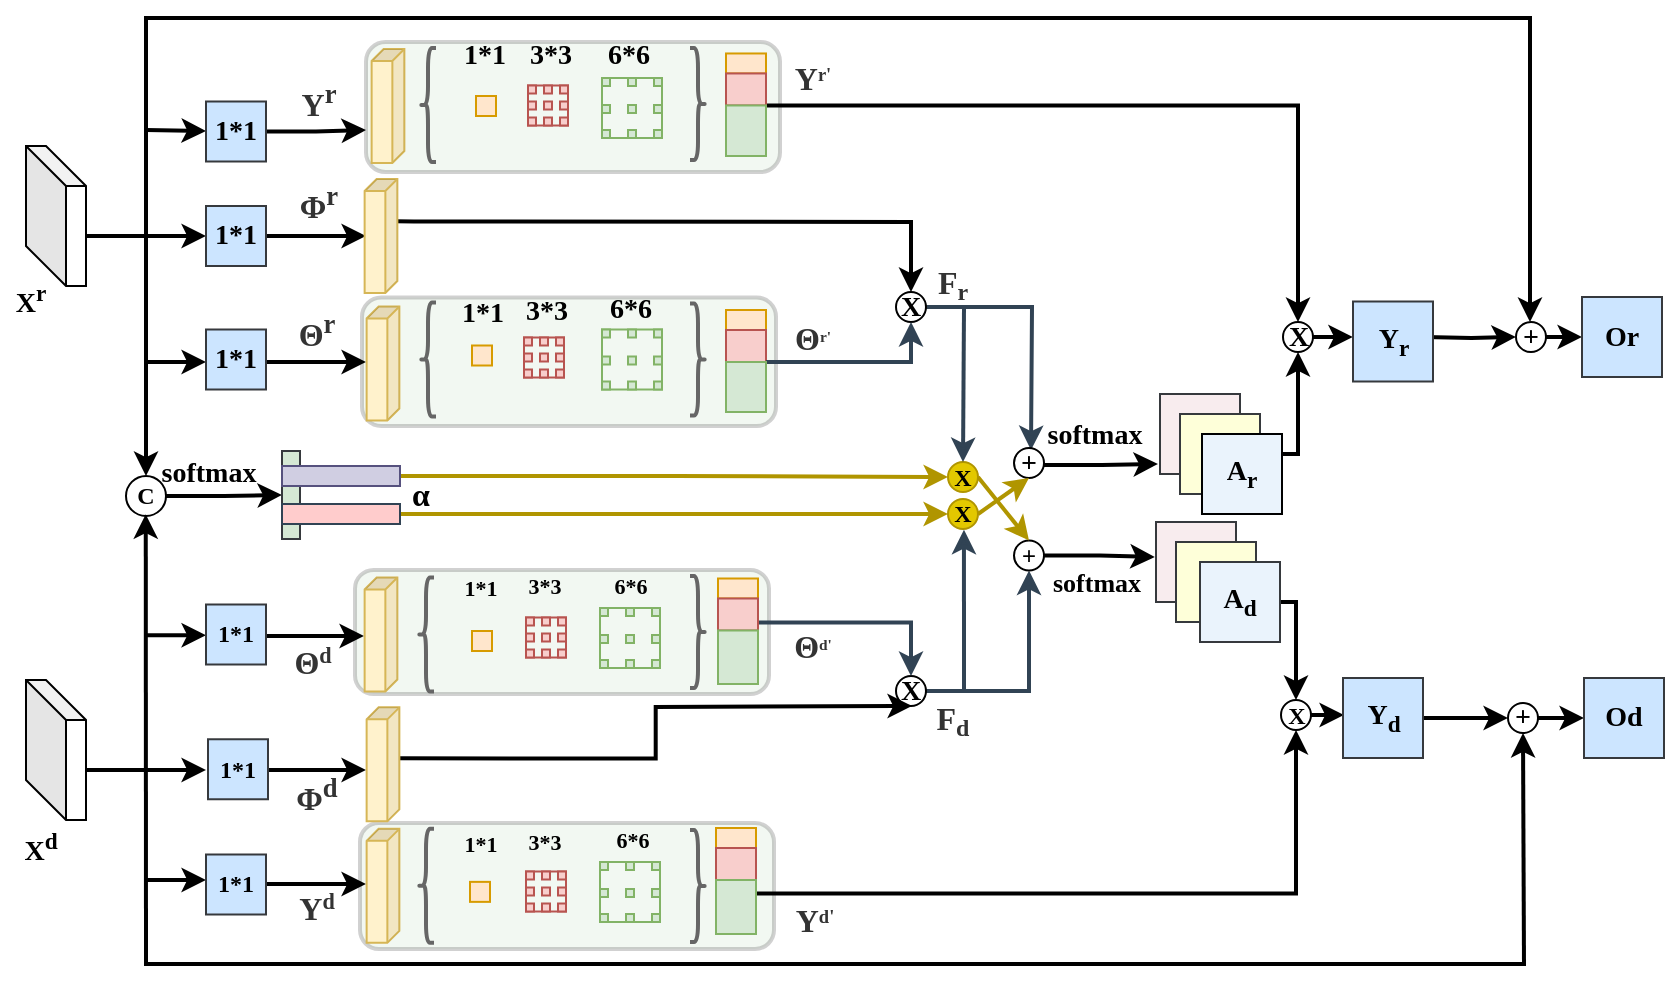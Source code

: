 <mxfile version="15.2.9" type="github">
  <diagram id="8cJA8IoX43Oh-N6bYJDm" name="Page-1">
    <mxGraphModel dx="1324" dy="683" grid="1" gridSize="10" guides="1" tooltips="1" connect="1" arrows="1" fold="1" page="1" pageScale="1" pageWidth="860" pageHeight="520" math="0" shadow="0">
      <root>
        <object label="" id="0">
          <mxCell />
        </object>
        <mxCell id="1" parent="0" />
        <mxCell id="g2t2JYv7G72z_9Z9ewV7-10" value="" style="rounded=1;whiteSpace=wrap;html=1;strokeColor=#666666;strokeWidth=2;fillColor=#D5E8D4;opacity=30;" vertex="1" parent="1">
          <mxGeometry x="186" y="419.5" width="207" height="63" as="geometry" />
        </mxCell>
        <mxCell id="g2t2JYv7G72z_9Z9ewV7-8" value="" style="rounded=1;whiteSpace=wrap;html=1;strokeColor=#666666;strokeWidth=2;fillColor=#D5E8D4;opacity=30;" vertex="1" parent="1">
          <mxGeometry x="183.5" y="293" width="207" height="62" as="geometry" />
        </mxCell>
        <mxCell id="g2t2JYv7G72z_9Z9ewV7-1" value="" style="rounded=1;whiteSpace=wrap;html=1;strokeColor=#666666;strokeWidth=2;fillColor=#D5E8D4;opacity=30;" vertex="1" parent="1">
          <mxGeometry x="187" y="156.75" width="207" height="64.25" as="geometry" />
        </mxCell>
        <mxCell id="VNnDimrutekPzXAT0fa--4" value="" style="rounded=1;whiteSpace=wrap;html=1;strokeColor=#666666;strokeWidth=2;fillColor=#D5E8D4;opacity=30;" parent="1" vertex="1">
          <mxGeometry x="189" y="29" width="207" height="65" as="geometry" />
        </mxCell>
        <mxCell id="VNnDimrutekPzXAT0fa--5" style="edgeStyle=orthogonalEdgeStyle;rounded=0;orthogonalLoop=1;jettySize=auto;html=1;exitX=0;exitY=0;exitDx=30;exitDy=45;exitPerimeter=0;strokeWidth=2;" parent="1" source="VNnDimrutekPzXAT0fa--6" edge="1">
          <mxGeometry relative="1" as="geometry">
            <mxPoint x="109" y="126" as="targetPoint" />
          </mxGeometry>
        </mxCell>
        <mxCell id="VNnDimrutekPzXAT0fa--6" value="" style="shape=cube;whiteSpace=wrap;html=1;boundedLbl=1;backgroundOutline=1;darkOpacity=0.05;darkOpacity2=0.1;" parent="1" vertex="1">
          <mxGeometry x="19" y="81" width="30" height="70" as="geometry" />
        </mxCell>
        <mxCell id="VNnDimrutekPzXAT0fa--7" style="edgeStyle=orthogonalEdgeStyle;rounded=0;orthogonalLoop=1;jettySize=auto;html=1;exitX=0;exitY=0;exitDx=30;exitDy=45;exitPerimeter=0;entryX=0;entryY=0.5;entryDx=0;entryDy=0;strokeWidth=2;" parent="1" source="VNnDimrutekPzXAT0fa--8" edge="1">
          <mxGeometry relative="1" as="geometry">
            <mxPoint x="109" y="393" as="targetPoint" />
          </mxGeometry>
        </mxCell>
        <mxCell id="VNnDimrutekPzXAT0fa--8" value="" style="shape=cube;whiteSpace=wrap;html=1;boundedLbl=1;backgroundOutline=1;darkOpacity=0.05;darkOpacity2=0.1;" parent="1" vertex="1">
          <mxGeometry x="19" y="348" width="30" height="70" as="geometry" />
        </mxCell>
        <mxCell id="VNnDimrutekPzXAT0fa--9" value="" style="endArrow=classic;html=1;strokeWidth=2;" parent="1" target="VNnDimrutekPzXAT0fa--19" edge="1">
          <mxGeometry width="50" height="50" relative="1" as="geometry">
            <mxPoint x="79" y="73" as="sourcePoint" />
            <mxPoint x="109" y="73" as="targetPoint" />
          </mxGeometry>
        </mxCell>
        <mxCell id="VNnDimrutekPzXAT0fa--10" value="" style="endArrow=classic;html=1;entryX=0;entryY=0.5;entryDx=0;entryDy=0;strokeWidth=2;" parent="1" edge="1">
          <mxGeometry width="50" height="50" relative="1" as="geometry">
            <mxPoint x="79" y="448" as="sourcePoint" />
            <mxPoint x="109" y="448" as="targetPoint" />
          </mxGeometry>
        </mxCell>
        <mxCell id="VNnDimrutekPzXAT0fa--11" value="" style="endArrow=classic;html=1;entryX=0;entryY=0.5;entryDx=0;entryDy=0;strokeWidth=2;" parent="1" edge="1">
          <mxGeometry width="50" height="50" relative="1" as="geometry">
            <mxPoint x="79" y="189" as="sourcePoint" />
            <mxPoint x="109" y="189" as="targetPoint" />
          </mxGeometry>
        </mxCell>
        <mxCell id="VNnDimrutekPzXAT0fa--12" value="" style="endArrow=classic;html=1;entryX=0;entryY=0.5;entryDx=0;entryDy=0;strokeWidth=2;" parent="1" edge="1">
          <mxGeometry width="50" height="50" relative="1" as="geometry">
            <mxPoint x="79" y="325.66" as="sourcePoint" />
            <mxPoint x="109" y="325.66" as="targetPoint" />
          </mxGeometry>
        </mxCell>
        <mxCell id="VNnDimrutekPzXAT0fa--14" style="edgeStyle=orthogonalEdgeStyle;rounded=0;orthogonalLoop=1;jettySize=auto;html=1;exitX=1;exitY=0.5;exitDx=0;exitDy=0;strokeWidth=2;entryX=0;entryY=0.5;entryDx=0;entryDy=0;" parent="1" source="VNnDimrutekPzXAT0fa--15" target="VNnDimrutekPzXAT0fa--203" edge="1">
          <mxGeometry relative="1" as="geometry">
            <mxPoint x="129" y="280" as="targetPoint" />
          </mxGeometry>
        </mxCell>
        <mxCell id="VNnDimrutekPzXAT0fa--15" value="&lt;b&gt;&lt;font face=&quot;Times New Roman&quot;&gt;C&lt;/font&gt;&lt;/b&gt;" style="ellipse;whiteSpace=wrap;html=1;aspect=fixed;" parent="1" vertex="1">
          <mxGeometry x="69" y="246" width="20" height="20" as="geometry" />
        </mxCell>
        <mxCell id="VNnDimrutekPzXAT0fa--16" style="edgeStyle=orthogonalEdgeStyle;rounded=0;orthogonalLoop=1;jettySize=auto;html=1;exitX=1;exitY=0.5;exitDx=0;exitDy=0;entryX=0.5;entryY=0;entryDx=0;entryDy=0;strokeWidth=2;fillColor=#647687;strokeColor=#314354;" parent="1" source="VNnDimrutekPzXAT0fa--17" edge="1">
          <mxGeometry relative="1" as="geometry">
            <mxPoint x="521.5" y="233" as="targetPoint" />
          </mxGeometry>
        </mxCell>
        <mxCell id="VNnDimrutekPzXAT0fa--17" value="&lt;b&gt;&lt;font face=&quot;Times New Roman&quot; style=&quot;font-size: 14px&quot;&gt;X&lt;/font&gt;&lt;/b&gt;" style="ellipse;whiteSpace=wrap;html=1;aspect=fixed;" parent="1" vertex="1">
          <mxGeometry x="454" y="154" width="15" height="15" as="geometry" />
        </mxCell>
        <mxCell id="VNnDimrutekPzXAT0fa--18" style="edgeStyle=orthogonalEdgeStyle;rounded=0;orthogonalLoop=1;jettySize=auto;html=1;exitX=1;exitY=0.5;exitDx=0;exitDy=0;entryX=0;entryY=0.5;entryDx=0;entryDy=0;strokeWidth=2;" parent="1" source="VNnDimrutekPzXAT0fa--19" edge="1">
          <mxGeometry relative="1" as="geometry">
            <mxPoint x="189" y="73" as="targetPoint" />
          </mxGeometry>
        </mxCell>
        <mxCell id="VNnDimrutekPzXAT0fa--19" value="&lt;font face=&quot;Times New Roman&quot; size=&quot;1&quot;&gt;&lt;b style=&quot;font-size: 14px&quot;&gt;1*1&lt;/b&gt;&lt;/font&gt;" style="rounded=0;whiteSpace=wrap;html=1;strokeColor=#36393d;fillColor=#CCE5FF;" parent="1" vertex="1">
          <mxGeometry x="109" y="58.75" width="30" height="30" as="geometry" />
        </mxCell>
        <mxCell id="VNnDimrutekPzXAT0fa--20" style="edgeStyle=orthogonalEdgeStyle;rounded=0;orthogonalLoop=1;jettySize=auto;html=1;entryX=0;entryY=0.5;entryDx=0;entryDy=0;strokeWidth=2;" parent="1" edge="1">
          <mxGeometry relative="1" as="geometry">
            <mxPoint x="139" y="126" as="sourcePoint" />
            <mxPoint x="189" y="126" as="targetPoint" />
          </mxGeometry>
        </mxCell>
        <mxCell id="VNnDimrutekPzXAT0fa--21" style="edgeStyle=orthogonalEdgeStyle;rounded=0;orthogonalLoop=1;jettySize=auto;html=1;entryX=0;entryY=0.5;entryDx=0;entryDy=0;strokeWidth=2;" parent="1" edge="1">
          <mxGeometry relative="1" as="geometry">
            <mxPoint x="139" y="189" as="sourcePoint" />
            <mxPoint x="189" y="189" as="targetPoint" />
          </mxGeometry>
        </mxCell>
        <mxCell id="VNnDimrutekPzXAT0fa--22" style="edgeStyle=orthogonalEdgeStyle;rounded=0;orthogonalLoop=1;jettySize=auto;html=1;entryX=0;entryY=0.5;entryDx=0;entryDy=0;strokeWidth=2;" parent="1" edge="1">
          <mxGeometry relative="1" as="geometry">
            <mxPoint x="139" y="326" as="sourcePoint" />
            <mxPoint x="188" y="326" as="targetPoint" />
          </mxGeometry>
        </mxCell>
        <mxCell id="VNnDimrutekPzXAT0fa--23" style="edgeStyle=orthogonalEdgeStyle;rounded=0;orthogonalLoop=1;jettySize=auto;html=1;entryX=0;entryY=0.5;entryDx=0;entryDy=0;strokeWidth=2;" parent="1" edge="1">
          <mxGeometry relative="1" as="geometry">
            <mxPoint x="139" y="393" as="sourcePoint" />
            <mxPoint x="189" y="393" as="targetPoint" />
          </mxGeometry>
        </mxCell>
        <mxCell id="VNnDimrutekPzXAT0fa--24" style="edgeStyle=orthogonalEdgeStyle;rounded=0;orthogonalLoop=1;jettySize=auto;html=1;entryX=0;entryY=0.5;entryDx=0;entryDy=0;strokeWidth=2;" parent="1" edge="1">
          <mxGeometry relative="1" as="geometry">
            <mxPoint x="139" y="450" as="sourcePoint" />
            <mxPoint x="189" y="450" as="targetPoint" />
          </mxGeometry>
        </mxCell>
        <mxCell id="VNnDimrutekPzXAT0fa--25" style="edgeStyle=orthogonalEdgeStyle;rounded=0;orthogonalLoop=1;jettySize=auto;html=1;entryX=0.5;entryY=1;entryDx=0;entryDy=0;strokeWidth=2;exitX=1;exitY=0.25;exitDx=0;exitDy=0;" parent="1" source="VNnDimrutekPzXAT0fa--187" target="VNnDimrutekPzXAT0fa--36" edge="1">
          <mxGeometry relative="1" as="geometry">
            <mxPoint x="439" y="483" as="sourcePoint" />
          </mxGeometry>
        </mxCell>
        <mxCell id="VNnDimrutekPzXAT0fa--26" style="edgeStyle=orthogonalEdgeStyle;rounded=0;orthogonalLoop=1;jettySize=auto;html=1;exitX=1;exitY=0.5;exitDx=0;exitDy=0;entryX=0.5;entryY=1;entryDx=0;entryDy=0;strokeWidth=2;fillColor=#647687;strokeColor=#314354;" parent="1" source="VNnDimrutekPzXAT0fa--27" target="VNnDimrutekPzXAT0fa--198" edge="1">
          <mxGeometry relative="1" as="geometry" />
        </mxCell>
        <mxCell id="VNnDimrutekPzXAT0fa--27" value="&lt;b&gt;&lt;font face=&quot;Times New Roman&quot; style=&quot;font-size: 14px&quot;&gt;X&lt;/font&gt;&lt;/b&gt;" style="ellipse;whiteSpace=wrap;html=1;aspect=fixed;" parent="1" vertex="1">
          <mxGeometry x="454" y="346" width="15" height="15" as="geometry" />
        </mxCell>
        <mxCell id="VNnDimrutekPzXAT0fa--28" value="&lt;b&gt;&lt;font face=&quot;Times New Roman&quot; style=&quot;font-size: 14px&quot;&gt;softmax&lt;/font&gt;&lt;/b&gt;" style="text;html=1;resizable=0;autosize=1;align=center;verticalAlign=middle;points=[];fillColor=none;strokeColor=none;rounded=0;" parent="1" vertex="1">
          <mxGeometry x="523" y="216.25" width="60" height="20" as="geometry" />
        </mxCell>
        <mxCell id="VNnDimrutekPzXAT0fa--29" value="Ar" style="whiteSpace=wrap;html=1;aspect=fixed;fillColor=#eeeeee;strokeColor=#36393d;" parent="1" vertex="1">
          <mxGeometry x="586" y="205" width="40" height="40" as="geometry" />
        </mxCell>
        <mxCell id="VNnDimrutekPzXAT0fa--30" value="Ad" style="whiteSpace=wrap;html=1;aspect=fixed;fillColor=#eeeeee;strokeColor=#36393d;" parent="1" vertex="1">
          <mxGeometry x="584" y="269" width="40" height="40" as="geometry" />
        </mxCell>
        <mxCell id="VNnDimrutekPzXAT0fa--31" value="&lt;b&gt;&lt;font face=&quot;Times New Roman&quot; style=&quot;font-size: 13px&quot;&gt;softmax&lt;/font&gt;&lt;/b&gt;" style="text;html=1;resizable=0;autosize=1;align=center;verticalAlign=middle;points=[];fillColor=none;strokeColor=none;rounded=0;" parent="1" vertex="1">
          <mxGeometry x="524" y="289.25" width="60" height="20" as="geometry" />
        </mxCell>
        <mxCell id="VNnDimrutekPzXAT0fa--32" value="&lt;b&gt;&lt;font face=&quot;Times New Roman&quot;&gt;X&lt;/font&gt;&lt;/b&gt;" style="ellipse;whiteSpace=wrap;html=1;aspect=fixed;fillColor=#e3c800;strokeColor=#B09500;fontColor=#000000;" parent="1" vertex="1">
          <mxGeometry x="480" y="257.5" width="15" height="15" as="geometry" />
        </mxCell>
        <mxCell id="VNnDimrutekPzXAT0fa--33" style="edgeStyle=orthogonalEdgeStyle;rounded=0;orthogonalLoop=1;jettySize=auto;html=1;exitX=1;exitY=0.5;exitDx=0;exitDy=0;strokeWidth=2;entryX=-0.002;entryY=0.443;entryDx=0;entryDy=0;entryPerimeter=0;" parent="1" source="VNnDimrutekPzXAT0fa--34" target="VNnDimrutekPzXAT0fa--149" edge="1">
          <mxGeometry relative="1" as="geometry">
            <mxPoint x="665.5" y="176.5" as="sourcePoint" />
            <mxPoint x="681" y="177" as="targetPoint" />
          </mxGeometry>
        </mxCell>
        <mxCell id="VNnDimrutekPzXAT0fa--34" value="&lt;b&gt;&lt;font face=&quot;Times New Roman&quot; style=&quot;font-size: 14px&quot;&gt;X&lt;/font&gt;&lt;/b&gt;" style="ellipse;whiteSpace=wrap;html=1;aspect=fixed;" parent="1" vertex="1">
          <mxGeometry x="647.5" y="169" width="15" height="15" as="geometry" />
        </mxCell>
        <mxCell id="VNnDimrutekPzXAT0fa--35" style="edgeStyle=orthogonalEdgeStyle;rounded=0;orthogonalLoop=1;jettySize=auto;html=1;exitX=1;exitY=0.5;exitDx=0;exitDy=0;strokeWidth=2;" parent="1" source="VNnDimrutekPzXAT0fa--36" edge="1">
          <mxGeometry relative="1" as="geometry">
            <mxPoint x="678" y="366" as="targetPoint" />
          </mxGeometry>
        </mxCell>
        <mxCell id="VNnDimrutekPzXAT0fa--36" value="&lt;font face=&quot;Times New Roman&quot;&gt;&lt;b&gt;X&lt;/b&gt;&lt;/font&gt;" style="ellipse;whiteSpace=wrap;html=1;aspect=fixed;" parent="1" vertex="1">
          <mxGeometry x="646.5" y="358" width="15" height="15" as="geometry" />
        </mxCell>
        <mxCell id="VNnDimrutekPzXAT0fa--37" value="" style="endArrow=none;html=1;strokeWidth=2;" parent="1" edge="1">
          <mxGeometry width="50" height="50" relative="1" as="geometry">
            <mxPoint x="79" y="17" as="sourcePoint" />
            <mxPoint x="771" y="17" as="targetPoint" />
          </mxGeometry>
        </mxCell>
        <mxCell id="VNnDimrutekPzXAT0fa--38" style="edgeStyle=orthogonalEdgeStyle;rounded=0;orthogonalLoop=1;jettySize=auto;html=1;exitX=1;exitY=0.5;exitDx=0;exitDy=0;strokeWidth=2;" parent="1" source="VNnDimrutekPzXAT0fa--39" edge="1">
          <mxGeometry relative="1" as="geometry">
            <mxPoint x="797" y="176.5" as="targetPoint" />
          </mxGeometry>
        </mxCell>
        <mxCell id="VNnDimrutekPzXAT0fa--39" value="&lt;font face=&quot;Times New Roman&quot; size=&quot;1&quot;&gt;&lt;b style=&quot;font-size: 14px&quot;&gt;+&lt;/b&gt;&lt;/font&gt;" style="ellipse;whiteSpace=wrap;html=1;aspect=fixed;" parent="1" vertex="1">
          <mxGeometry x="764" y="169" width="15" height="15" as="geometry" />
        </mxCell>
        <mxCell id="VNnDimrutekPzXAT0fa--40" value="" style="endArrow=classic;html=1;strokeWidth=2;" parent="1" edge="1">
          <mxGeometry width="50" height="50" relative="1" as="geometry">
            <mxPoint x="771" y="16" as="sourcePoint" />
            <mxPoint x="771" y="169" as="targetPoint" />
          </mxGeometry>
        </mxCell>
        <mxCell id="VNnDimrutekPzXAT0fa--41" style="edgeStyle=orthogonalEdgeStyle;rounded=0;orthogonalLoop=1;jettySize=auto;html=1;exitX=1;exitY=0.5;exitDx=0;exitDy=0;strokeWidth=2;" parent="1" source="VNnDimrutekPzXAT0fa--42" edge="1">
          <mxGeometry relative="1" as="geometry">
            <mxPoint x="798" y="367.167" as="targetPoint" />
          </mxGeometry>
        </mxCell>
        <mxCell id="VNnDimrutekPzXAT0fa--42" value="&lt;b&gt;&lt;font face=&quot;Times New Roman&quot; style=&quot;font-size: 14px&quot;&gt;+&lt;/font&gt;&lt;/b&gt;" style="ellipse;whiteSpace=wrap;html=1;aspect=fixed;" parent="1" vertex="1">
          <mxGeometry x="760" y="359.5" width="15" height="15" as="geometry" />
        </mxCell>
        <mxCell id="VNnDimrutekPzXAT0fa--43" value="" style="endArrow=none;html=1;strokeWidth=2;" parent="1" edge="1">
          <mxGeometry width="50" height="50" relative="1" as="geometry">
            <mxPoint x="80" y="490" as="sourcePoint" />
            <mxPoint x="769" y="490" as="targetPoint" />
          </mxGeometry>
        </mxCell>
        <mxCell id="VNnDimrutekPzXAT0fa--44" style="edgeStyle=orthogonalEdgeStyle;rounded=0;orthogonalLoop=1;jettySize=auto;html=1;exitX=1;exitY=0.5;exitDx=0;exitDy=0;entryX=0;entryY=0.5;entryDx=0;entryDy=0;strokeWidth=2;" parent="1" source="VNnDimrutekPzXAT0fa--45" target="VNnDimrutekPzXAT0fa--42" edge="1">
          <mxGeometry relative="1" as="geometry" />
        </mxCell>
        <mxCell id="VNnDimrutekPzXAT0fa--45" value="" style="whiteSpace=wrap;html=1;aspect=fixed;fillColor=#eeeeee;strokeColor=#36393d;" parent="1" vertex="1">
          <mxGeometry x="677.5" y="347" width="40" height="40" as="geometry" />
        </mxCell>
        <mxCell id="VNnDimrutekPzXAT0fa--46" value="" style="endArrow=classic;html=1;entryX=0.5;entryY=1;entryDx=0;entryDy=0;strokeWidth=2;" parent="1" edge="1">
          <mxGeometry width="50" height="50" relative="1" as="geometry">
            <mxPoint x="768" y="491" as="sourcePoint" />
            <mxPoint x="767.5" y="374.5" as="targetPoint" />
            <Array as="points" />
          </mxGeometry>
        </mxCell>
        <mxCell id="VNnDimrutekPzXAT0fa--47" style="edgeStyle=orthogonalEdgeStyle;rounded=0;orthogonalLoop=1;jettySize=auto;html=1;exitX=1;exitY=0.5;exitDx=0;exitDy=0;strokeWidth=2;entryX=0;entryY=0.5;entryDx=0;entryDy=0;" parent="1" target="VNnDimrutekPzXAT0fa--39" edge="1">
          <mxGeometry relative="1" as="geometry">
            <mxPoint x="759" y="176.5" as="targetPoint" />
            <mxPoint x="718.5" y="176.5" as="sourcePoint" />
          </mxGeometry>
        </mxCell>
        <mxCell id="VNnDimrutekPzXAT0fa--49" value="&lt;b&gt;&lt;font face=&quot;Times New Roman&quot; style=&quot;font-size: 14px&quot;&gt;Or&lt;/font&gt;&lt;/b&gt;" style="whiteSpace=wrap;html=1;aspect=fixed;fillColor=#cce5ff;strokeColor=#36393d;" parent="1" vertex="1">
          <mxGeometry x="797" y="156.5" width="40" height="40" as="geometry" />
        </mxCell>
        <mxCell id="VNnDimrutekPzXAT0fa--51" value="" style="whiteSpace=wrap;html=1;aspect=fixed;fillColor=#ffe6cc;strokeColor=#d79b00;" parent="1" vertex="1">
          <mxGeometry x="244" y="56" width="10" height="10" as="geometry" />
        </mxCell>
        <mxCell id="VNnDimrutekPzXAT0fa--52" value="" style="whiteSpace=wrap;html=1;aspect=fixed;strokeColor=#b85450;fillColor=none;" parent="1" vertex="1">
          <mxGeometry x="270" y="50.75" width="20" height="20" as="geometry" />
        </mxCell>
        <mxCell id="VNnDimrutekPzXAT0fa--53" value="" style="whiteSpace=wrap;html=1;aspect=fixed;strokeColor=#82b366;fillColor=none;" parent="1" vertex="1">
          <mxGeometry x="307" y="47" width="30" height="30" as="geometry" />
        </mxCell>
        <mxCell id="VNnDimrutekPzXAT0fa--55" value="" style="whiteSpace=wrap;html=1;aspect=fixed;fillColor=#f8cecc;strokeColor=#b85450;" parent="1" vertex="1">
          <mxGeometry x="286" y="50.75" width="4" height="4" as="geometry" />
        </mxCell>
        <mxCell id="VNnDimrutekPzXAT0fa--56" value="" style="whiteSpace=wrap;html=1;aspect=fixed;fillColor=#f8cecc;strokeColor=#b85450;" parent="1" vertex="1">
          <mxGeometry x="270" y="50.75" width="4" height="4" as="geometry" />
        </mxCell>
        <mxCell id="VNnDimrutekPzXAT0fa--57" value="" style="whiteSpace=wrap;html=1;aspect=fixed;fillColor=#f8cecc;strokeColor=#b85450;" parent="1" vertex="1">
          <mxGeometry x="270" y="66.75" width="4" height="4" as="geometry" />
        </mxCell>
        <mxCell id="VNnDimrutekPzXAT0fa--58" value="" style="whiteSpace=wrap;html=1;aspect=fixed;fillColor=#f8cecc;strokeColor=#b85450;" parent="1" vertex="1">
          <mxGeometry x="286" y="66.75" width="4" height="4" as="geometry" />
        </mxCell>
        <mxCell id="VNnDimrutekPzXAT0fa--59" value="" style="whiteSpace=wrap;html=1;aspect=fixed;fillColor=#f8cecc;strokeColor=#b85450;" parent="1" vertex="1">
          <mxGeometry x="286" y="58.75" width="4" height="4" as="geometry" />
        </mxCell>
        <mxCell id="VNnDimrutekPzXAT0fa--60" value="" style="whiteSpace=wrap;html=1;aspect=fixed;fillColor=#f8cecc;strokeColor=#b85450;" parent="1" vertex="1">
          <mxGeometry x="270" y="58.75" width="4" height="4" as="geometry" />
        </mxCell>
        <mxCell id="VNnDimrutekPzXAT0fa--61" value="" style="whiteSpace=wrap;html=1;aspect=fixed;fillColor=#f8cecc;strokeColor=#b85450;" parent="1" vertex="1">
          <mxGeometry x="278" y="50.75" width="4" height="4" as="geometry" />
        </mxCell>
        <mxCell id="VNnDimrutekPzXAT0fa--62" value="" style="whiteSpace=wrap;html=1;aspect=fixed;fillColor=#f8cecc;strokeColor=#b85450;" parent="1" vertex="1">
          <mxGeometry x="278" y="66.75" width="4" height="4" as="geometry" />
        </mxCell>
        <mxCell id="VNnDimrutekPzXAT0fa--63" value="" style="whiteSpace=wrap;html=1;aspect=fixed;fillColor=#f8cecc;strokeColor=#b85450;" parent="1" vertex="1">
          <mxGeometry x="278" y="58.75" width="4" height="4" as="geometry" />
        </mxCell>
        <mxCell id="VNnDimrutekPzXAT0fa--64" value="" style="whiteSpace=wrap;html=1;aspect=fixed;fillColor=#d5e8d4;strokeColor=#82b366;" parent="1" vertex="1">
          <mxGeometry x="307" y="47" width="4" height="4" as="geometry" />
        </mxCell>
        <mxCell id="VNnDimrutekPzXAT0fa--65" value="" style="whiteSpace=wrap;html=1;aspect=fixed;fillColor=#d5e8d4;strokeColor=#82b366;" parent="1" vertex="1">
          <mxGeometry x="320" y="47" width="4" height="4" as="geometry" />
        </mxCell>
        <mxCell id="VNnDimrutekPzXAT0fa--66" value="" style="whiteSpace=wrap;html=1;aspect=fixed;fillColor=#d5e8d4;strokeColor=#82b366;" parent="1" vertex="1">
          <mxGeometry x="333" y="47" width="4" height="4" as="geometry" />
        </mxCell>
        <mxCell id="VNnDimrutekPzXAT0fa--67" value="" style="whiteSpace=wrap;html=1;aspect=fixed;fillColor=#d5e8d4;strokeColor=#82b366;" parent="1" vertex="1">
          <mxGeometry x="307" y="73" width="4" height="4" as="geometry" />
        </mxCell>
        <mxCell id="VNnDimrutekPzXAT0fa--68" value="" style="whiteSpace=wrap;html=1;aspect=fixed;fillColor=#d5e8d4;strokeColor=#82b366;" parent="1" vertex="1">
          <mxGeometry x="320" y="73" width="4" height="4" as="geometry" />
        </mxCell>
        <mxCell id="VNnDimrutekPzXAT0fa--69" value="" style="whiteSpace=wrap;html=1;aspect=fixed;fillColor=#d5e8d4;strokeColor=#82b366;" parent="1" vertex="1">
          <mxGeometry x="333" y="73" width="4" height="4" as="geometry" />
        </mxCell>
        <mxCell id="VNnDimrutekPzXAT0fa--70" value="" style="whiteSpace=wrap;html=1;aspect=fixed;fillColor=#d5e8d4;strokeColor=#82b366;" parent="1" vertex="1">
          <mxGeometry x="307" y="60.5" width="4" height="4" as="geometry" />
        </mxCell>
        <mxCell id="VNnDimrutekPzXAT0fa--71" value="" style="whiteSpace=wrap;html=1;aspect=fixed;fillColor=#d5e8d4;strokeColor=#82b366;" parent="1" vertex="1">
          <mxGeometry x="320" y="60.5" width="4" height="4" as="geometry" />
        </mxCell>
        <mxCell id="VNnDimrutekPzXAT0fa--72" value="" style="whiteSpace=wrap;html=1;aspect=fixed;fillColor=#d5e8d4;strokeColor=#82b366;" parent="1" vertex="1">
          <mxGeometry x="333" y="60.5" width="4" height="4" as="geometry" />
        </mxCell>
        <mxCell id="VNnDimrutekPzXAT0fa--73" value="&lt;p style=&quot;line-height: 30%&quot;&gt;&lt;font face=&quot;Times New Roman&quot; size=&quot;1&quot;&gt;&lt;b style=&quot;font-size: 14px&quot;&gt;1*1&lt;/b&gt;&lt;/font&gt;&lt;/p&gt;" style="text;html=1;resizable=0;autosize=1;align=center;verticalAlign=middle;points=[];fillColor=none;strokeColor=none;rounded=0;" parent="1" vertex="1">
          <mxGeometry x="228" y="21" width="40" height="30" as="geometry" />
        </mxCell>
        <mxCell id="VNnDimrutekPzXAT0fa--75" value="&lt;p style=&quot;line-height: 30%&quot;&gt;&lt;font face=&quot;Times New Roman&quot; size=&quot;1&quot;&gt;&lt;b style=&quot;font-size: 14px&quot;&gt;6*6&lt;/b&gt;&lt;/font&gt;&lt;/p&gt;" style="text;html=1;resizable=0;autosize=1;align=center;verticalAlign=middle;points=[];fillColor=none;strokeColor=none;rounded=0;" parent="1" vertex="1">
          <mxGeometry x="300" y="21" width="40" height="30" as="geometry" />
        </mxCell>
        <mxCell id="VNnDimrutekPzXAT0fa--76" value="" style="whiteSpace=wrap;html=1;aspect=fixed;fillColor=#ffe6cc;strokeColor=#d79b00;fontStyle=1" parent="1" vertex="1">
          <mxGeometry x="242" y="323.5" width="10" height="10" as="geometry" />
        </mxCell>
        <mxCell id="VNnDimrutekPzXAT0fa--77" value="" style="whiteSpace=wrap;html=1;aspect=fixed;strokeColor=#b85450;fillColor=none;fontStyle=1" parent="1" vertex="1">
          <mxGeometry x="269" y="316.75" width="20" height="20" as="geometry" />
        </mxCell>
        <mxCell id="VNnDimrutekPzXAT0fa--78" value="" style="whiteSpace=wrap;html=1;aspect=fixed;strokeColor=#82b366;fillColor=none;fontStyle=1" parent="1" vertex="1">
          <mxGeometry x="306" y="312" width="30" height="30" as="geometry" />
        </mxCell>
        <mxCell id="VNnDimrutekPzXAT0fa--79" value="" style="whiteSpace=wrap;html=1;aspect=fixed;fillColor=#f8cecc;strokeColor=#b85450;fontStyle=1" parent="1" vertex="1">
          <mxGeometry x="285" y="316.75" width="4" height="4" as="geometry" />
        </mxCell>
        <mxCell id="VNnDimrutekPzXAT0fa--80" value="" style="whiteSpace=wrap;html=1;aspect=fixed;fillColor=#f8cecc;strokeColor=#b85450;fontStyle=1" parent="1" vertex="1">
          <mxGeometry x="269" y="316.75" width="4" height="4" as="geometry" />
        </mxCell>
        <mxCell id="VNnDimrutekPzXAT0fa--81" value="" style="whiteSpace=wrap;html=1;aspect=fixed;fillColor=#f8cecc;strokeColor=#b85450;fontStyle=1" parent="1" vertex="1">
          <mxGeometry x="269" y="332.75" width="4" height="4" as="geometry" />
        </mxCell>
        <mxCell id="VNnDimrutekPzXAT0fa--82" value="" style="whiteSpace=wrap;html=1;aspect=fixed;fillColor=#f8cecc;strokeColor=#b85450;fontStyle=1" parent="1" vertex="1">
          <mxGeometry x="285" y="332.75" width="4" height="4" as="geometry" />
        </mxCell>
        <mxCell id="VNnDimrutekPzXAT0fa--83" value="" style="whiteSpace=wrap;html=1;aspect=fixed;fillColor=#f8cecc;strokeColor=#b85450;fontStyle=1" parent="1" vertex="1">
          <mxGeometry x="285" y="324.75" width="4" height="4" as="geometry" />
        </mxCell>
        <mxCell id="VNnDimrutekPzXAT0fa--84" value="" style="whiteSpace=wrap;html=1;aspect=fixed;fillColor=#f8cecc;strokeColor=#b85450;fontStyle=1" parent="1" vertex="1">
          <mxGeometry x="269" y="324.75" width="4" height="4" as="geometry" />
        </mxCell>
        <mxCell id="VNnDimrutekPzXAT0fa--85" value="" style="whiteSpace=wrap;html=1;aspect=fixed;fillColor=#f8cecc;strokeColor=#b85450;fontStyle=1" parent="1" vertex="1">
          <mxGeometry x="277" y="316.75" width="4" height="4" as="geometry" />
        </mxCell>
        <mxCell id="VNnDimrutekPzXAT0fa--86" value="" style="whiteSpace=wrap;html=1;aspect=fixed;fillColor=#f8cecc;strokeColor=#b85450;fontStyle=1" parent="1" vertex="1">
          <mxGeometry x="277" y="332.75" width="4" height="4" as="geometry" />
        </mxCell>
        <mxCell id="VNnDimrutekPzXAT0fa--87" value="" style="whiteSpace=wrap;html=1;aspect=fixed;fillColor=#f8cecc;strokeColor=#b85450;fontStyle=1" parent="1" vertex="1">
          <mxGeometry x="277" y="324.75" width="4" height="4" as="geometry" />
        </mxCell>
        <mxCell id="VNnDimrutekPzXAT0fa--88" value="" style="whiteSpace=wrap;html=1;aspect=fixed;fillColor=#d5e8d4;strokeColor=#82b366;fontStyle=1" parent="1" vertex="1">
          <mxGeometry x="306" y="312" width="4" height="4" as="geometry" />
        </mxCell>
        <mxCell id="VNnDimrutekPzXAT0fa--89" value="" style="whiteSpace=wrap;html=1;aspect=fixed;fillColor=#d5e8d4;strokeColor=#82b366;fontStyle=1" parent="1" vertex="1">
          <mxGeometry x="319" y="312" width="4" height="4" as="geometry" />
        </mxCell>
        <mxCell id="VNnDimrutekPzXAT0fa--90" value="" style="whiteSpace=wrap;html=1;aspect=fixed;fillColor=#d5e8d4;strokeColor=#82b366;fontStyle=1" parent="1" vertex="1">
          <mxGeometry x="332" y="312" width="4" height="4" as="geometry" />
        </mxCell>
        <mxCell id="VNnDimrutekPzXAT0fa--91" value="" style="whiteSpace=wrap;html=1;aspect=fixed;fillColor=#d5e8d4;strokeColor=#82b366;fontStyle=1" parent="1" vertex="1">
          <mxGeometry x="306" y="338" width="4" height="4" as="geometry" />
        </mxCell>
        <mxCell id="VNnDimrutekPzXAT0fa--92" value="" style="whiteSpace=wrap;html=1;aspect=fixed;fillColor=#d5e8d4;strokeColor=#82b366;fontStyle=1" parent="1" vertex="1">
          <mxGeometry x="319" y="338" width="4" height="4" as="geometry" />
        </mxCell>
        <mxCell id="VNnDimrutekPzXAT0fa--93" value="" style="whiteSpace=wrap;html=1;aspect=fixed;fillColor=#d5e8d4;strokeColor=#82b366;fontStyle=1" parent="1" vertex="1">
          <mxGeometry x="332" y="338" width="4" height="4" as="geometry" />
        </mxCell>
        <mxCell id="VNnDimrutekPzXAT0fa--94" value="" style="whiteSpace=wrap;html=1;aspect=fixed;fillColor=#d5e8d4;strokeColor=#82b366;fontStyle=1" parent="1" vertex="1">
          <mxGeometry x="306" y="325.5" width="4" height="4" as="geometry" />
        </mxCell>
        <mxCell id="VNnDimrutekPzXAT0fa--95" value="" style="whiteSpace=wrap;html=1;aspect=fixed;fillColor=#d5e8d4;strokeColor=#82b366;fontStyle=1" parent="1" vertex="1">
          <mxGeometry x="319" y="325.5" width="4" height="4" as="geometry" />
        </mxCell>
        <mxCell id="VNnDimrutekPzXAT0fa--96" value="" style="whiteSpace=wrap;html=1;aspect=fixed;fillColor=#d5e8d4;strokeColor=#82b366;fontStyle=1" parent="1" vertex="1">
          <mxGeometry x="332" y="325.5" width="4" height="4" as="geometry" />
        </mxCell>
        <mxCell id="VNnDimrutekPzXAT0fa--97" value="&lt;p style=&quot;line-height: 30%&quot;&gt;&lt;font style=&quot;font-size: 11px&quot; face=&quot;Times New Roman&quot;&gt;3*3&lt;/font&gt;&lt;/p&gt;&lt;span style=&quot;color: rgba(0 , 0 , 0 , 0) ; font-size: 0px&quot;&gt;&lt;font face=&quot;Times New Roman&quot;&gt;%3CmxGraphModel%3E%3Croot%3E%3CmxCell%20id%3D%220%22%2F%3E%3CmxCell%20id%3D%221%22%20parent%3D%220%22%2F%3E%3CmxCell%20id%3D%222%22%20value%3D%22%26lt%3Bp%20style%3D%26quot%3Bline-height%3A%2030%25%26quot%3B%26gt%3B%26lt%3Bfont%20style%3D%26quot%3Bfont-size%3A%2011px%26quot%3B%26gt%3B1*1%26lt%3B%2Ffont%26gt%3B%26lt%3B%2Fp%26gt%3B%22%20style%3D%22text%3Bhtml%3D1%3Bresizable%3D0%3Bautosize%3D1%3Balign%3Dcenter%3BverticalAlign%3Dmiddle%3Bpoints%3D%5B%5D%3BfillColor%3Dnone%3BstrokeColor%3Dnone%3Brounded%3D0%3B%22%20vertex%3D%221%22%20parent%3D%221%22%3E%3CmxGeometry%20x%3D%22360%22%20y%3D%227.5%22%20width%3D%2230%22%20height%3D%2230%22%20as%3D%22geometry%22%2F%3E%3C%2FmxCell%3E%3C%2Froot%3E%3C%2FmxGraphModel%3E&lt;/font&gt;&lt;/span&gt;" style="text;html=1;resizable=0;autosize=1;align=center;verticalAlign=middle;points=[];fillColor=none;strokeColor=none;rounded=0;fontStyle=1" parent="1" vertex="1">
          <mxGeometry x="264" y="283.75" width="28" height="49" as="geometry" />
        </mxCell>
        <mxCell id="VNnDimrutekPzXAT0fa--98" value="&lt;p style=&quot;line-height: 30%&quot;&gt;&lt;span style=&quot;font-size: 11px&quot;&gt;&lt;font face=&quot;Times New Roman&quot;&gt;6*6&lt;/font&gt;&lt;/span&gt;&lt;/p&gt;" style="text;html=1;resizable=0;autosize=1;align=center;verticalAlign=middle;points=[];fillColor=none;strokeColor=none;rounded=0;fontStyle=1" parent="1" vertex="1">
          <mxGeometry x="307" y="285" width="28" height="31" as="geometry" />
        </mxCell>
        <mxCell id="VNnDimrutekPzXAT0fa--99" value="" style="whiteSpace=wrap;html=1;aspect=fixed;fillColor=#ffe6cc;strokeColor=#d79b00;" parent="1" vertex="1">
          <mxGeometry x="241" y="448.93" width="10" height="10" as="geometry" />
        </mxCell>
        <mxCell id="VNnDimrutekPzXAT0fa--100" value="" style="whiteSpace=wrap;html=1;aspect=fixed;strokeColor=#b85450;fillColor=none;" parent="1" vertex="1">
          <mxGeometry x="269" y="443.75" width="20" height="20" as="geometry" />
        </mxCell>
        <mxCell id="VNnDimrutekPzXAT0fa--101" value="" style="whiteSpace=wrap;html=1;aspect=fixed;strokeColor=#82b366;fillColor=none;" parent="1" vertex="1">
          <mxGeometry x="306" y="439" width="30" height="30" as="geometry" />
        </mxCell>
        <mxCell id="VNnDimrutekPzXAT0fa--102" value="" style="whiteSpace=wrap;html=1;aspect=fixed;fillColor=#f8cecc;strokeColor=#b85450;" parent="1" vertex="1">
          <mxGeometry x="285" y="443.75" width="4" height="4" as="geometry" />
        </mxCell>
        <mxCell id="VNnDimrutekPzXAT0fa--103" value="" style="whiteSpace=wrap;html=1;aspect=fixed;fillColor=#f8cecc;strokeColor=#b85450;" parent="1" vertex="1">
          <mxGeometry x="269" y="443.75" width="4" height="4" as="geometry" />
        </mxCell>
        <mxCell id="VNnDimrutekPzXAT0fa--104" value="" style="whiteSpace=wrap;html=1;aspect=fixed;fillColor=#f8cecc;strokeColor=#b85450;" parent="1" vertex="1">
          <mxGeometry x="269" y="459.75" width="4" height="4" as="geometry" />
        </mxCell>
        <mxCell id="VNnDimrutekPzXAT0fa--105" value="" style="whiteSpace=wrap;html=1;aspect=fixed;fillColor=#f8cecc;strokeColor=#b85450;" parent="1" vertex="1">
          <mxGeometry x="285" y="459.75" width="4" height="4" as="geometry" />
        </mxCell>
        <mxCell id="VNnDimrutekPzXAT0fa--106" value="" style="whiteSpace=wrap;html=1;aspect=fixed;fillColor=#f8cecc;strokeColor=#b85450;" parent="1" vertex="1">
          <mxGeometry x="285" y="451.75" width="4" height="4" as="geometry" />
        </mxCell>
        <mxCell id="VNnDimrutekPzXAT0fa--107" value="" style="whiteSpace=wrap;html=1;aspect=fixed;fillColor=#f8cecc;strokeColor=#b85450;" parent="1" vertex="1">
          <mxGeometry x="269" y="451.75" width="4" height="4" as="geometry" />
        </mxCell>
        <mxCell id="VNnDimrutekPzXAT0fa--108" value="" style="whiteSpace=wrap;html=1;aspect=fixed;fillColor=#f8cecc;strokeColor=#b85450;" parent="1" vertex="1">
          <mxGeometry x="277" y="443.75" width="4" height="4" as="geometry" />
        </mxCell>
        <mxCell id="VNnDimrutekPzXAT0fa--109" value="" style="whiteSpace=wrap;html=1;aspect=fixed;fillColor=#f8cecc;strokeColor=#b85450;" parent="1" vertex="1">
          <mxGeometry x="277" y="459.75" width="4" height="4" as="geometry" />
        </mxCell>
        <mxCell id="VNnDimrutekPzXAT0fa--110" value="" style="whiteSpace=wrap;html=1;aspect=fixed;fillColor=#f8cecc;strokeColor=#b85450;" parent="1" vertex="1">
          <mxGeometry x="277" y="451.75" width="4" height="4" as="geometry" />
        </mxCell>
        <mxCell id="VNnDimrutekPzXAT0fa--111" value="" style="whiteSpace=wrap;html=1;aspect=fixed;fillColor=#d5e8d4;strokeColor=#82b366;" parent="1" vertex="1">
          <mxGeometry x="306" y="439" width="4" height="4" as="geometry" />
        </mxCell>
        <mxCell id="VNnDimrutekPzXAT0fa--112" value="" style="whiteSpace=wrap;html=1;aspect=fixed;fillColor=#d5e8d4;strokeColor=#82b366;" parent="1" vertex="1">
          <mxGeometry x="319" y="439" width="4" height="4" as="geometry" />
        </mxCell>
        <mxCell id="VNnDimrutekPzXAT0fa--113" value="" style="whiteSpace=wrap;html=1;aspect=fixed;fillColor=#d5e8d4;strokeColor=#82b366;" parent="1" vertex="1">
          <mxGeometry x="332" y="439" width="4" height="4" as="geometry" />
        </mxCell>
        <mxCell id="VNnDimrutekPzXAT0fa--114" value="" style="whiteSpace=wrap;html=1;aspect=fixed;fillColor=#d5e8d4;strokeColor=#82b366;" parent="1" vertex="1">
          <mxGeometry x="306" y="465" width="4" height="4" as="geometry" />
        </mxCell>
        <mxCell id="VNnDimrutekPzXAT0fa--115" value="" style="whiteSpace=wrap;html=1;aspect=fixed;fillColor=#d5e8d4;strokeColor=#82b366;" parent="1" vertex="1">
          <mxGeometry x="319" y="465" width="4" height="4" as="geometry" />
        </mxCell>
        <mxCell id="VNnDimrutekPzXAT0fa--116" value="" style="whiteSpace=wrap;html=1;aspect=fixed;fillColor=#d5e8d4;strokeColor=#82b366;" parent="1" vertex="1">
          <mxGeometry x="332" y="465" width="4" height="4" as="geometry" />
        </mxCell>
        <mxCell id="VNnDimrutekPzXAT0fa--117" value="" style="whiteSpace=wrap;html=1;aspect=fixed;fillColor=#d5e8d4;strokeColor=#82b366;" parent="1" vertex="1">
          <mxGeometry x="306" y="452.5" width="4" height="4" as="geometry" />
        </mxCell>
        <mxCell id="VNnDimrutekPzXAT0fa--118" value="" style="whiteSpace=wrap;html=1;aspect=fixed;fillColor=#d5e8d4;strokeColor=#82b366;" parent="1" vertex="1">
          <mxGeometry x="319" y="452.5" width="4" height="4" as="geometry" />
        </mxCell>
        <mxCell id="VNnDimrutekPzXAT0fa--119" value="" style="whiteSpace=wrap;html=1;aspect=fixed;fillColor=#d5e8d4;strokeColor=#82b366;" parent="1" vertex="1">
          <mxGeometry x="332" y="452.5" width="4" height="4" as="geometry" />
        </mxCell>
        <mxCell id="VNnDimrutekPzXAT0fa--121" value="&lt;p style=&quot;line-height: 30%&quot;&gt;&lt;span style=&quot;font-size: 11px&quot;&gt;&lt;b&gt;&lt;font face=&quot;Times New Roman&quot;&gt;6*6&lt;/font&gt;&lt;/b&gt;&lt;/span&gt;&lt;/p&gt;" style="text;html=1;resizable=0;autosize=1;align=center;verticalAlign=middle;points=[];fillColor=none;strokeColor=none;rounded=0;" parent="1" vertex="1">
          <mxGeometry x="308" y="412.75" width="28" height="31" as="geometry" />
        </mxCell>
        <mxCell id="VNnDimrutekPzXAT0fa--122" value="" style="whiteSpace=wrap;html=1;aspect=fixed;fillColor=#ffe6cc;strokeColor=#d79b00;" parent="1" vertex="1">
          <mxGeometry x="242" y="180.75" width="10" height="10" as="geometry" />
        </mxCell>
        <mxCell id="VNnDimrutekPzXAT0fa--123" value="" style="whiteSpace=wrap;html=1;aspect=fixed;strokeColor=#b85450;fillColor=none;" parent="1" vertex="1">
          <mxGeometry x="268" y="176.75" width="20" height="20" as="geometry" />
        </mxCell>
        <mxCell id="VNnDimrutekPzXAT0fa--124" value="" style="whiteSpace=wrap;html=1;aspect=fixed;strokeColor=#82b366;fillColor=none;" parent="1" vertex="1">
          <mxGeometry x="307" y="172.75" width="30" height="30" as="geometry" />
        </mxCell>
        <mxCell id="VNnDimrutekPzXAT0fa--125" value="" style="whiteSpace=wrap;html=1;aspect=fixed;fillColor=#f8cecc;strokeColor=#b85450;" parent="1" vertex="1">
          <mxGeometry x="284" y="176.75" width="4" height="4" as="geometry" />
        </mxCell>
        <mxCell id="VNnDimrutekPzXAT0fa--126" value="" style="whiteSpace=wrap;html=1;aspect=fixed;fillColor=#f8cecc;strokeColor=#b85450;" parent="1" vertex="1">
          <mxGeometry x="268" y="176.75" width="4" height="4" as="geometry" />
        </mxCell>
        <mxCell id="VNnDimrutekPzXAT0fa--127" value="" style="whiteSpace=wrap;html=1;aspect=fixed;fillColor=#f8cecc;strokeColor=#b85450;" parent="1" vertex="1">
          <mxGeometry x="268" y="192.75" width="4" height="4" as="geometry" />
        </mxCell>
        <mxCell id="VNnDimrutekPzXAT0fa--128" value="" style="whiteSpace=wrap;html=1;aspect=fixed;fillColor=#f8cecc;strokeColor=#b85450;" parent="1" vertex="1">
          <mxGeometry x="284" y="192.75" width="4" height="4" as="geometry" />
        </mxCell>
        <mxCell id="VNnDimrutekPzXAT0fa--129" value="" style="whiteSpace=wrap;html=1;aspect=fixed;fillColor=#f8cecc;strokeColor=#b85450;" parent="1" vertex="1">
          <mxGeometry x="284" y="184.75" width="4" height="4" as="geometry" />
        </mxCell>
        <mxCell id="VNnDimrutekPzXAT0fa--130" value="" style="whiteSpace=wrap;html=1;aspect=fixed;fillColor=#f8cecc;strokeColor=#b85450;" parent="1" vertex="1">
          <mxGeometry x="268" y="184.75" width="4" height="4" as="geometry" />
        </mxCell>
        <mxCell id="VNnDimrutekPzXAT0fa--131" value="" style="whiteSpace=wrap;html=1;aspect=fixed;fillColor=#f8cecc;strokeColor=#b85450;" parent="1" vertex="1">
          <mxGeometry x="276" y="176.75" width="4" height="4" as="geometry" />
        </mxCell>
        <mxCell id="VNnDimrutekPzXAT0fa--132" value="" style="whiteSpace=wrap;html=1;aspect=fixed;fillColor=#f8cecc;strokeColor=#b85450;" parent="1" vertex="1">
          <mxGeometry x="276" y="192.75" width="4" height="4" as="geometry" />
        </mxCell>
        <mxCell id="VNnDimrutekPzXAT0fa--133" value="" style="whiteSpace=wrap;html=1;aspect=fixed;fillColor=#f8cecc;strokeColor=#b85450;" parent="1" vertex="1">
          <mxGeometry x="276" y="184.75" width="4" height="4" as="geometry" />
        </mxCell>
        <mxCell id="VNnDimrutekPzXAT0fa--134" value="" style="whiteSpace=wrap;html=1;aspect=fixed;fillColor=#d5e8d4;strokeColor=#82b366;" parent="1" vertex="1">
          <mxGeometry x="307" y="172.75" width="4" height="4" as="geometry" />
        </mxCell>
        <mxCell id="VNnDimrutekPzXAT0fa--135" value="" style="whiteSpace=wrap;html=1;aspect=fixed;fillColor=#d5e8d4;strokeColor=#82b366;" parent="1" vertex="1">
          <mxGeometry x="320" y="172.75" width="4" height="4" as="geometry" />
        </mxCell>
        <mxCell id="VNnDimrutekPzXAT0fa--136" value="" style="whiteSpace=wrap;html=1;aspect=fixed;fillColor=#d5e8d4;strokeColor=#82b366;" parent="1" vertex="1">
          <mxGeometry x="333" y="172.75" width="4" height="4" as="geometry" />
        </mxCell>
        <mxCell id="VNnDimrutekPzXAT0fa--137" value="" style="whiteSpace=wrap;html=1;aspect=fixed;fillColor=#d5e8d4;strokeColor=#82b366;" parent="1" vertex="1">
          <mxGeometry x="307" y="198.75" width="4" height="4" as="geometry" />
        </mxCell>
        <mxCell id="VNnDimrutekPzXAT0fa--138" value="" style="whiteSpace=wrap;html=1;aspect=fixed;fillColor=#d5e8d4;strokeColor=#82b366;" parent="1" vertex="1">
          <mxGeometry x="320" y="198.75" width="4" height="4" as="geometry" />
        </mxCell>
        <mxCell id="VNnDimrutekPzXAT0fa--139" value="" style="whiteSpace=wrap;html=1;aspect=fixed;fillColor=#d5e8d4;strokeColor=#82b366;" parent="1" vertex="1">
          <mxGeometry x="333" y="198.75" width="4" height="4" as="geometry" />
        </mxCell>
        <mxCell id="VNnDimrutekPzXAT0fa--140" value="" style="whiteSpace=wrap;html=1;aspect=fixed;fillColor=#d5e8d4;strokeColor=#82b366;" parent="1" vertex="1">
          <mxGeometry x="307" y="186.25" width="4" height="4" as="geometry" />
        </mxCell>
        <mxCell id="VNnDimrutekPzXAT0fa--141" value="" style="whiteSpace=wrap;html=1;aspect=fixed;fillColor=#d5e8d4;strokeColor=#82b366;" parent="1" vertex="1">
          <mxGeometry x="320" y="186.25" width="4" height="4" as="geometry" />
        </mxCell>
        <mxCell id="VNnDimrutekPzXAT0fa--142" value="" style="whiteSpace=wrap;html=1;aspect=fixed;fillColor=#d5e8d4;strokeColor=#82b366;" parent="1" vertex="1">
          <mxGeometry x="333" y="186.25" width="4" height="4" as="geometry" />
        </mxCell>
        <mxCell id="VNnDimrutekPzXAT0fa--144" value="&lt;p style=&quot;line-height: 30%&quot;&gt;&lt;font face=&quot;Times New Roman&quot; size=&quot;1&quot;&gt;&lt;b style=&quot;font-size: 14px&quot;&gt;6*6&lt;/b&gt;&lt;/font&gt;&lt;/p&gt;" style="text;html=1;resizable=0;autosize=1;align=center;verticalAlign=middle;points=[];fillColor=none;strokeColor=none;rounded=0;" parent="1" vertex="1">
          <mxGeometry x="301" y="148" width="40" height="30" as="geometry" />
        </mxCell>
        <mxCell id="VNnDimrutekPzXAT0fa--145" value="&lt;p style=&quot;line-height: 30%&quot;&gt;&lt;font face=&quot;Times New Roman&quot; size=&quot;1&quot;&gt;&lt;b style=&quot;font-size: 14px&quot;&gt;1*1&lt;/b&gt;&lt;/font&gt;&lt;/p&gt;" style="text;html=1;resizable=0;autosize=1;align=center;verticalAlign=middle;points=[];fillColor=none;strokeColor=none;rounded=0;" parent="1" vertex="1">
          <mxGeometry x="227" y="150" width="40" height="30" as="geometry" />
        </mxCell>
        <mxCell id="VNnDimrutekPzXAT0fa--146" value="&lt;p style=&quot;line-height: 30%&quot;&gt;&lt;font style=&quot;font-size: 11px&quot; face=&quot;Times New Roman&quot;&gt;&lt;b&gt;1*1&lt;/b&gt;&lt;/font&gt;&lt;/p&gt;" style="text;html=1;resizable=0;autosize=1;align=center;verticalAlign=middle;points=[];fillColor=none;strokeColor=none;rounded=0;" parent="1" vertex="1">
          <mxGeometry x="232" y="286" width="28" height="31" as="geometry" />
        </mxCell>
        <mxCell id="VNnDimrutekPzXAT0fa--147" value="&lt;p style=&quot;line-height: 30%&quot;&gt;&lt;font style=&quot;font-size: 11px&quot; face=&quot;Times New Roman&quot;&gt;&lt;b&gt;1*1&lt;/b&gt;&lt;/font&gt;&lt;/p&gt;" style="text;html=1;resizable=0;autosize=1;align=center;verticalAlign=middle;points=[];fillColor=none;strokeColor=none;rounded=0;" parent="1" vertex="1">
          <mxGeometry x="232" y="414.75" width="28" height="31" as="geometry" />
        </mxCell>
        <mxCell id="VNnDimrutekPzXAT0fa--149" value="&lt;font face=&quot;Times New Roman&quot; style=&quot;font-size: 14px&quot;&gt;&lt;b&gt;Y&lt;sub&gt;r&lt;/sub&gt;&lt;/b&gt;&lt;/font&gt;" style="whiteSpace=wrap;html=1;aspect=fixed;fillColor=#cce5ff;strokeColor=#36393d;" parent="1" vertex="1">
          <mxGeometry x="682.5" y="158.75" width="40" height="40" as="geometry" />
        </mxCell>
        <mxCell id="VNnDimrutekPzXAT0fa--150" value="A&lt;sub&gt;d&lt;/sub&gt;" style="whiteSpace=wrap;html=1;aspect=fixed;strokeColor=#36393d;fillColor=#F8ECEE;" parent="1" vertex="1">
          <mxGeometry x="584" y="269" width="40" height="40" as="geometry" />
        </mxCell>
        <mxCell id="VNnDimrutekPzXAT0fa--151" value="A&lt;sub&gt;r&lt;/sub&gt;" style="whiteSpace=wrap;html=1;aspect=fixed;strokeColor=#36393d;fillColor=#F8ECEE;" parent="1" vertex="1">
          <mxGeometry x="586" y="205" width="40" height="40" as="geometry" />
        </mxCell>
        <mxCell id="VNnDimrutekPzXAT0fa--152" value="&lt;font face=&quot;Times New Roman&quot; style=&quot;font-size: 14px&quot;&gt;&lt;b&gt;Y&lt;sub&gt;d&lt;/sub&gt;&lt;/b&gt;&lt;/font&gt;" style="whiteSpace=wrap;html=1;aspect=fixed;fillColor=#cce5ff;strokeColor=#36393d;" parent="1" vertex="1">
          <mxGeometry x="677.5" y="347" width="40" height="40" as="geometry" />
        </mxCell>
        <mxCell id="VNnDimrutekPzXAT0fa--153" value="&lt;b&gt;&lt;font face=&quot;Times New Roman&quot; style=&quot;font-size: 14px&quot;&gt;Od&lt;/font&gt;&lt;/b&gt;" style="whiteSpace=wrap;html=1;aspect=fixed;fillColor=#cce5ff;strokeColor=#36393d;" parent="1" vertex="1">
          <mxGeometry x="798" y="347" width="40" height="40" as="geometry" />
        </mxCell>
        <mxCell id="VNnDimrutekPzXAT0fa--154" value="&lt;font face=&quot;Times New Roman&quot; style=&quot;font-size: 14px&quot;&gt;&lt;b&gt;X&lt;sup&gt;r&lt;/sup&gt;&lt;/b&gt;&lt;/font&gt;" style="text;html=1;resizable=0;autosize=1;align=center;verticalAlign=middle;points=[];fillColor=none;strokeColor=none;rounded=0;" parent="1" vertex="1">
          <mxGeometry x="6" y="148" width="30" height="20" as="geometry" />
        </mxCell>
        <mxCell id="VNnDimrutekPzXAT0fa--155" value="&lt;b style=&quot;font-size: 14px&quot;&gt;&lt;font face=&quot;Times New Roman&quot; style=&quot;font-size: 14px&quot;&gt;X&lt;sup&gt;d&lt;/sup&gt;&lt;/font&gt;&lt;/b&gt;" style="text;html=1;resizable=0;autosize=1;align=center;verticalAlign=middle;points=[];fillColor=none;strokeColor=none;rounded=0;" parent="1" vertex="1">
          <mxGeometry x="11" y="421.5" width="30" height="20" as="geometry" />
        </mxCell>
        <mxCell id="VNnDimrutekPzXAT0fa--156" value="&lt;b&gt;&lt;font face=&quot;Times New Roman&quot; style=&quot;font-size: 14px&quot;&gt;1*1&lt;/font&gt;&lt;/b&gt;" style="rounded=0;whiteSpace=wrap;html=1;strokeColor=#36393d;fillColor=#CCE5FF;" parent="1" vertex="1">
          <mxGeometry x="109" y="111" width="30" height="30" as="geometry" />
        </mxCell>
        <mxCell id="VNnDimrutekPzXAT0fa--157" value="&lt;font face=&quot;Times New Roman&quot; size=&quot;1&quot;&gt;&lt;b style=&quot;font-size: 14px&quot;&gt;1*1&lt;/b&gt;&lt;/font&gt;" style="rounded=0;whiteSpace=wrap;html=1;strokeColor=#36393d;fillColor=#CCE5FF;" parent="1" vertex="1">
          <mxGeometry x="109" y="172.75" width="30" height="30" as="geometry" />
        </mxCell>
        <mxCell id="VNnDimrutekPzXAT0fa--158" value="&lt;font face=&quot;Times New Roman&quot;&gt;&lt;b&gt;1*1&lt;/b&gt;&lt;/font&gt;" style="rounded=0;whiteSpace=wrap;html=1;strokeColor=#36393d;fillColor=#CCE5FF;" parent="1" vertex="1">
          <mxGeometry x="109" y="435.25" width="30" height="30" as="geometry" />
        </mxCell>
        <mxCell id="VNnDimrutekPzXAT0fa--159" value="" style="shape=cube;whiteSpace=wrap;html=1;boundedLbl=1;backgroundOutline=1;darkOpacity=0.05;darkOpacity2=0.1;size=6;rotation=90;fillColor=#fff2cc;strokeColor=#d6b656;" parent="1" vertex="1">
          <mxGeometry x="171.5" y="52.81" width="57" height="16.37" as="geometry" />
        </mxCell>
        <mxCell id="VNnDimrutekPzXAT0fa--160" style="edgeStyle=orthogonalEdgeStyle;rounded=0;orthogonalLoop=1;jettySize=auto;html=1;entryX=0.5;entryY=0;entryDx=0;entryDy=0;strokeWidth=2;exitX=0.371;exitY=0.051;exitDx=0;exitDy=0;exitPerimeter=0;" parent="1" source="VNnDimrutekPzXAT0fa--212" target="VNnDimrutekPzXAT0fa--17" edge="1">
          <mxGeometry relative="1" as="geometry">
            <Array as="points">
              <mxPoint x="213" y="119" />
              <mxPoint x="407" y="119" />
            </Array>
            <mxPoint x="213" y="141" as="sourcePoint" />
          </mxGeometry>
        </mxCell>
        <mxCell id="VNnDimrutekPzXAT0fa--161" value="&lt;span style=&quot;color: rgb(51 , 51 , 51) ; font-family: &amp;#34;pingfang sc&amp;#34; , &amp;#34;lantinghei sc&amp;#34; , &amp;#34;microsoft yahei&amp;#34; , &amp;#34;arial&amp;#34; , , sans-serif , &amp;#34;tahoma&amp;#34; ; font-size: 16px ; background-color: rgb(255 , 255 , 255)&quot;&gt;&lt;font face=&quot;Times New Roman&quot;&gt;&lt;b&gt;Φ&lt;sup&gt;r&lt;/sup&gt;&lt;/b&gt;&lt;/font&gt;&lt;/span&gt;" style="text;html=1;resizable=0;autosize=1;align=center;verticalAlign=middle;points=[];fillColor=none;strokeColor=none;rounded=0;" parent="1" vertex="1">
          <mxGeometry x="150" y="97" width="29" height="24" as="geometry" />
        </mxCell>
        <mxCell id="VNnDimrutekPzXAT0fa--162" value="&lt;span style=&quot;color: rgb(51 , 51 , 51) ; font-family: &amp;#34;pingfang sc&amp;#34; , &amp;#34;lantinghei sc&amp;#34; , &amp;#34;microsoft yahei&amp;#34; , &amp;#34;arial&amp;#34; , , sans-serif , &amp;#34;tahoma&amp;#34; ; font-size: 16px ; background-color: rgb(255 , 255 , 255)&quot;&gt;&lt;b&gt;&lt;font face=&quot;Times New Roman&quot;&gt;Φ&lt;sup&gt;d&lt;/sup&gt;&lt;/font&gt;&lt;/b&gt;&lt;/span&gt;" style="text;html=1;resizable=0;autosize=1;align=center;verticalAlign=middle;points=[];fillColor=none;strokeColor=none;rounded=0;" parent="1" vertex="1">
          <mxGeometry x="148.5" y="392.75" width="31" height="24" as="geometry" />
        </mxCell>
        <mxCell id="VNnDimrutekPzXAT0fa--163" value="&lt;font face=&quot;Times New Roman&quot;&gt;&lt;b&gt;&lt;span style=&quot;color: rgb(51 , 51 , 51) ; font-family: &amp;#34;pingfang sc&amp;#34; , &amp;#34;lantinghei sc&amp;#34; , &amp;#34;microsoft yahei&amp;#34; , &amp;#34;arial&amp;#34; , , sans-serif , &amp;#34;tahoma&amp;#34; ; font-size: 16px ; background-color: rgb(255 , 255 , 255)&quot;&gt;Θ&lt;/span&gt;&lt;span style=&quot;color: rgb(51 , 51 , 51) ; font-family: &amp;#34;pingfang sc&amp;#34; , &amp;#34;lantinghei sc&amp;#34; , &amp;#34;microsoft yahei&amp;#34; , &amp;#34;arial&amp;#34; , , sans-serif , &amp;#34;tahoma&amp;#34; ; font-size: 16px ; background-color: rgb(255 , 255 , 255)&quot;&gt;&lt;sup&gt;r&lt;/sup&gt;&lt;/span&gt;&lt;/b&gt;&lt;/font&gt;" style="text;html=1;resizable=0;autosize=1;align=center;verticalAlign=middle;points=[];fillColor=none;strokeColor=none;rounded=0;" parent="1" vertex="1">
          <mxGeometry x="150" y="161.25" width="28" height="24" as="geometry" />
        </mxCell>
        <mxCell id="VNnDimrutekPzXAT0fa--164" value="&lt;b&gt;&lt;font face=&quot;Times New Roman&quot;&gt;&lt;span style=&quot;color: rgb(51 , 51 , 51) ; font-family: &amp;#34;pingfang sc&amp;#34; , &amp;#34;lantinghei sc&amp;#34; , &amp;#34;microsoft yahei&amp;#34; , &amp;#34;arial&amp;#34; , , sans-serif , &amp;#34;tahoma&amp;#34; ; font-size: 16px ; background-color: rgb(255 , 255 , 255)&quot;&gt;Θ&lt;/span&gt;&lt;span style=&quot;color: rgb(51 , 51 , 51) ; background-color: rgb(255 , 255 , 255) ; font-size: 13.333px&quot;&gt;&lt;sup&gt;d&lt;/sup&gt;&lt;/span&gt;&lt;/font&gt;&lt;/b&gt;" style="text;html=1;resizable=0;autosize=1;align=center;verticalAlign=middle;points=[];fillColor=none;strokeColor=none;rounded=0;" parent="1" vertex="1">
          <mxGeometry x="147" y="327" width="29" height="23" as="geometry" />
        </mxCell>
        <mxCell id="VNnDimrutekPzXAT0fa--165" value="&lt;font face=&quot;Times New Roman&quot;&gt;&lt;b&gt;&lt;span style=&quot;color: rgb(51 , 51 , 51) ; font-family: &amp;#34;pingfang sc&amp;#34; , &amp;#34;lantinghei sc&amp;#34; , &amp;#34;microsoft yahei&amp;#34; , &amp;#34;arial&amp;#34; , , sans-serif , &amp;#34;tahoma&amp;#34; ; font-size: 16px ; background-color: rgb(255 , 255 , 255)&quot;&gt;Υ&lt;/span&gt;&lt;span style=&quot;color: rgb(51 , 51 , 51) ; font-family: &amp;#34;pingfang sc&amp;#34; , &amp;#34;lantinghei sc&amp;#34; , &amp;#34;microsoft yahei&amp;#34; , &amp;#34;arial&amp;#34; , , sans-serif , &amp;#34;tahoma&amp;#34; ; font-size: 16px ; background-color: rgb(255 , 255 , 255)&quot;&gt;&lt;sup&gt;r&lt;/sup&gt;&lt;/span&gt;&lt;/b&gt;&lt;/font&gt;" style="text;html=1;resizable=0;autosize=1;align=center;verticalAlign=middle;points=[];fillColor=none;strokeColor=none;rounded=0;" parent="1" vertex="1">
          <mxGeometry x="151" y="46" width="27" height="24" as="geometry" />
        </mxCell>
        <mxCell id="VNnDimrutekPzXAT0fa--166" value="&lt;b&gt;&lt;font face=&quot;Times New Roman&quot;&gt;&lt;span style=&quot;color: rgb(51 , 51 , 51) ; font-family: &amp;#34;pingfang sc&amp;#34; , &amp;#34;lantinghei sc&amp;#34; , &amp;#34;microsoft yahei&amp;#34; , &amp;#34;arial&amp;#34; , , sans-serif , &amp;#34;tahoma&amp;#34; ; font-size: 16px ; background-color: rgb(255 , 255 , 255)&quot;&gt;Υ&lt;/span&gt;&lt;span style=&quot;color: rgb(51 , 51 , 51) ; background-color: rgb(255 , 255 , 255) ; font-size: 13.333px&quot;&gt;&lt;sup&gt;d&lt;/sup&gt;&lt;/span&gt;&lt;/font&gt;&lt;/b&gt;" style="text;html=1;resizable=0;autosize=1;align=center;verticalAlign=middle;points=[];fillColor=none;strokeColor=none;rounded=0;" parent="1" vertex="1">
          <mxGeometry x="150" y="450" width="28" height="23" as="geometry" />
        </mxCell>
        <mxCell id="VNnDimrutekPzXAT0fa--167" value="&lt;font face=&quot;Times New Roman&quot;&gt;&lt;b&gt;&lt;span style=&quot;color: rgb(51 , 51 , 51) ; font-family: &amp;#34;pingfang sc&amp;#34; , &amp;#34;lantinghei sc&amp;#34; , &amp;#34;microsoft yahei&amp;#34; , &amp;#34;arial&amp;#34; , , sans-serif , &amp;#34;tahoma&amp;#34; ; font-size: 16px ; background-color: rgb(255 , 255 , 255)&quot;&gt;Θ&lt;/span&gt;&lt;span style=&quot;color: rgb(51 , 51 , 51) ; font-size: 9.259px ; background-color: rgb(255 , 255 , 255)&quot;&gt;&lt;sup&gt;r&#39;&lt;/sup&gt;&lt;/span&gt;&lt;/b&gt;&lt;/font&gt;" style="text;html=1;resizable=0;autosize=1;align=center;verticalAlign=middle;points=[];fillColor=none;strokeColor=none;rounded=0;" parent="1" vertex="1">
          <mxGeometry x="396.5" y="165.5" width="31" height="23" as="geometry" />
        </mxCell>
        <mxCell id="VNnDimrutekPzXAT0fa--168" value="&lt;font face=&quot;Times New Roman&quot;&gt;&lt;b&gt;&lt;span style=&quot;color: rgb(51 , 51 , 51) ; font-family: &amp;#34;pingfang sc&amp;#34; , &amp;#34;lantinghei sc&amp;#34; , &amp;#34;microsoft yahei&amp;#34; , &amp;#34;arial&amp;#34; , , sans-serif , &amp;#34;tahoma&amp;#34; ; font-size: 16px ; background-color: rgb(255 , 255 , 255)&quot;&gt;Υ&lt;/span&gt;&lt;span style=&quot;color: rgb(51 , 51 , 51) ; background-color: rgb(255 , 255 , 255) ; font-size: 11.111px&quot;&gt;&lt;sup&gt;r&#39;&lt;/sup&gt;&lt;/span&gt;&lt;/b&gt;&lt;/font&gt;" style="text;html=1;resizable=0;autosize=1;align=center;verticalAlign=middle;points=[];fillColor=none;strokeColor=none;rounded=0;" parent="1" vertex="1">
          <mxGeometry x="396.5" y="35" width="30" height="23" as="geometry" />
        </mxCell>
        <mxCell id="VNnDimrutekPzXAT0fa--169" value="&lt;b&gt;&lt;font face=&quot;Times New Roman&quot;&gt;&lt;span style=&quot;color: rgb(51 , 51 , 51) ; font-family: &amp;#34;pingfang sc&amp;#34; , &amp;#34;lantinghei sc&amp;#34; , &amp;#34;microsoft yahei&amp;#34; , &amp;#34;arial&amp;#34; , , sans-serif , &amp;#34;tahoma&amp;#34; ; font-size: 16px ; background-color: rgb(255 , 255 , 255)&quot;&gt;Θ&lt;/span&gt;&lt;span style=&quot;color: rgb(51 , 51 , 51) ; font-size: 9.259px ; background-color: rgb(255 , 255 , 255)&quot;&gt;&lt;sup&gt;d&#39;&lt;/sup&gt;&lt;/span&gt;&lt;/font&gt;&lt;/b&gt;" style="text;html=1;resizable=0;autosize=1;align=center;verticalAlign=middle;points=[];fillColor=none;strokeColor=none;rounded=0;" parent="1" vertex="1">
          <mxGeometry x="395.5" y="319" width="32" height="23" as="geometry" />
        </mxCell>
        <mxCell id="VNnDimrutekPzXAT0fa--170" value="&lt;font face=&quot;Times New Roman&quot;&gt;&lt;b&gt;&lt;span style=&quot;color: rgb(51 , 51 , 51) ; font-family: &amp;#34;pingfang sc&amp;#34; , &amp;#34;lantinghei sc&amp;#34; , &amp;#34;microsoft yahei&amp;#34; , &amp;#34;arial&amp;#34; , , sans-serif , &amp;#34;tahoma&amp;#34; ; font-size: 16px ; background-color: rgb(255 , 255 , 255)&quot;&gt;Υ&lt;/span&gt;&lt;span style=&quot;color: rgb(51 , 51 , 51) ; background-color: rgb(255 , 255 , 255) ; font-size: 11.111px&quot;&gt;&lt;sup&gt;d&#39;&lt;/sup&gt;&lt;/span&gt;&lt;/b&gt;&lt;/font&gt;" style="text;html=1;resizable=0;autosize=1;align=center;verticalAlign=middle;points=[];fillColor=none;strokeColor=none;rounded=0;" parent="1" vertex="1">
          <mxGeometry x="396.5" y="456.5" width="32" height="23" as="geometry" />
        </mxCell>
        <mxCell id="VNnDimrutekPzXAT0fa--171" value="&lt;span style=&quot;font-size: 16px ; background-color: rgb(255 , 255 , 255)&quot;&gt;&lt;b&gt;&lt;font face=&quot;Times New Roman&quot;&gt;α&lt;/font&gt;&lt;/b&gt;&lt;/span&gt;" style="text;html=1;resizable=0;autosize=1;align=center;verticalAlign=middle;points=[];strokeColor=none;rounded=0;fillColor=none;" parent="1" vertex="1">
          <mxGeometry x="206" y="245" width="19" height="19" as="geometry" />
        </mxCell>
        <mxCell id="VNnDimrutekPzXAT0fa--172" value="&lt;font color=&quot;#333333&quot; face=&quot;Times New Roman&quot;&gt;&lt;span style=&quot;background-color: rgb(255 , 255 , 255)&quot;&gt;&lt;b&gt;&lt;span style=&quot;font-size: 16px&quot;&gt;F&lt;/span&gt;&lt;sub&gt;&lt;font style=&quot;font-size: 12px&quot;&gt;d&lt;/font&gt;&lt;/sub&gt;&lt;/b&gt;&lt;/span&gt;&lt;/font&gt;" style="text;html=1;resizable=0;autosize=1;align=center;verticalAlign=middle;points=[];fillColor=none;strokeColor=none;rounded=0;" parent="1" vertex="1">
          <mxGeometry x="469" y="357" width="26" height="22" as="geometry" />
        </mxCell>
        <mxCell id="VNnDimrutekPzXAT0fa--173" value="&lt;font color=&quot;#333333&quot; face=&quot;Times New Roman&quot;&gt;&lt;span style=&quot;background-color: rgb(255 , 255 , 255)&quot;&gt;&lt;b&gt;&lt;span style=&quot;font-size: 16px&quot;&gt;F&lt;/span&gt;&lt;sub&gt;&lt;font style=&quot;font-size: 12px&quot;&gt;r&lt;/font&gt;&lt;/sub&gt;&lt;/b&gt;&lt;/span&gt;&lt;/font&gt;" style="text;html=1;resizable=0;autosize=1;align=center;verticalAlign=middle;points=[];fillColor=none;strokeColor=none;rounded=0;" parent="1" vertex="1">
          <mxGeometry x="469" y="139.25" width="25" height="22" as="geometry" />
        </mxCell>
        <mxCell id="VNnDimrutekPzXAT0fa--174" value="" style="rounded=0;whiteSpace=wrap;html=1;fillColor=#ffe6cc;strokeColor=#d79b00;" parent="1" vertex="1">
          <mxGeometry x="369" y="34.74" width="20" height="10" as="geometry" />
        </mxCell>
        <mxCell id="g2t2JYv7G72z_9Z9ewV7-4" style="edgeStyle=orthogonalEdgeStyle;rounded=0;orthogonalLoop=1;jettySize=auto;html=1;exitX=1;exitY=1;exitDx=0;exitDy=0;entryX=0.5;entryY=0;entryDx=0;entryDy=0;strokeColor=#000000;strokeWidth=2;" edge="1" parent="1" source="VNnDimrutekPzXAT0fa--175" target="VNnDimrutekPzXAT0fa--34">
          <mxGeometry relative="1" as="geometry">
            <Array as="points">
              <mxPoint x="655" y="61" />
            </Array>
          </mxGeometry>
        </mxCell>
        <mxCell id="VNnDimrutekPzXAT0fa--175" value="" style="rounded=0;whiteSpace=wrap;html=1;fillColor=#f8cecc;strokeColor=#b85450;" parent="1" vertex="1">
          <mxGeometry x="369" y="44.74" width="20" height="16" as="geometry" />
        </mxCell>
        <mxCell id="VNnDimrutekPzXAT0fa--176" value="" style="rounded=0;whiteSpace=wrap;html=1;fillColor=#d5e8d4;strokeColor=#82b366;" parent="1" vertex="1">
          <mxGeometry x="369" y="60.74" width="20" height="25.26" as="geometry" />
        </mxCell>
        <mxCell id="VNnDimrutekPzXAT0fa--177" value="" style="rounded=0;whiteSpace=wrap;html=1;fillColor=#ffe6cc;strokeColor=#d79b00;" parent="1" vertex="1">
          <mxGeometry x="369" y="163" width="20" height="10" as="geometry" />
        </mxCell>
        <mxCell id="VNnDimrutekPzXAT0fa--178" value="" style="rounded=0;whiteSpace=wrap;html=1;fillColor=#f8cecc;strokeColor=#b85450;" parent="1" vertex="1">
          <mxGeometry x="369" y="173" width="20" height="16" as="geometry" />
        </mxCell>
        <mxCell id="VNnDimrutekPzXAT0fa--179" style="edgeStyle=orthogonalEdgeStyle;rounded=0;orthogonalLoop=1;jettySize=auto;html=1;exitX=1;exitY=0;exitDx=0;exitDy=0;entryX=0.5;entryY=1;entryDx=0;entryDy=0;strokeWidth=2;fillColor=#647687;strokeColor=#314354;" parent="1" source="VNnDimrutekPzXAT0fa--180" target="VNnDimrutekPzXAT0fa--17" edge="1">
          <mxGeometry relative="1" as="geometry">
            <Array as="points">
              <mxPoint x="461" y="189" />
            </Array>
          </mxGeometry>
        </mxCell>
        <mxCell id="VNnDimrutekPzXAT0fa--180" value="" style="rounded=0;whiteSpace=wrap;html=1;fillColor=#d5e8d4;strokeColor=#82b366;" parent="1" vertex="1">
          <mxGeometry x="369" y="189" width="20" height="25" as="geometry" />
        </mxCell>
        <mxCell id="VNnDimrutekPzXAT0fa--181" value="" style="rounded=0;whiteSpace=wrap;html=1;fillColor=#ffe6cc;strokeColor=#d79b00;" parent="1" vertex="1">
          <mxGeometry x="365" y="297.25" width="20" height="10" as="geometry" />
        </mxCell>
        <mxCell id="VNnDimrutekPzXAT0fa--182" style="edgeStyle=orthogonalEdgeStyle;rounded=0;orthogonalLoop=1;jettySize=auto;html=1;exitX=1;exitY=0.75;exitDx=0;exitDy=0;entryX=0.5;entryY=0;entryDx=0;entryDy=0;strokeWidth=2;fillColor=#647687;strokeColor=#314354;" parent="1" source="VNnDimrutekPzXAT0fa--183" target="VNnDimrutekPzXAT0fa--27" edge="1">
          <mxGeometry relative="1" as="geometry" />
        </mxCell>
        <mxCell id="VNnDimrutekPzXAT0fa--183" value="" style="rounded=0;whiteSpace=wrap;html=1;fillColor=#f8cecc;strokeColor=#b85450;" parent="1" vertex="1">
          <mxGeometry x="365" y="307.25" width="20" height="16" as="geometry" />
        </mxCell>
        <mxCell id="VNnDimrutekPzXAT0fa--184" value="" style="rounded=0;whiteSpace=wrap;html=1;fillColor=#d5e8d4;strokeColor=#82b366;" parent="1" vertex="1">
          <mxGeometry x="365" y="323.25" width="20" height="26.75" as="geometry" />
        </mxCell>
        <mxCell id="VNnDimrutekPzXAT0fa--185" value="" style="rounded=0;whiteSpace=wrap;html=1;fillColor=#ffe6cc;strokeColor=#d79b00;" parent="1" vertex="1">
          <mxGeometry x="364" y="422" width="20" height="10" as="geometry" />
        </mxCell>
        <mxCell id="VNnDimrutekPzXAT0fa--186" value="" style="rounded=0;whiteSpace=wrap;html=1;fillColor=#f8cecc;strokeColor=#b85450;" parent="1" vertex="1">
          <mxGeometry x="364" y="432" width="20" height="16" as="geometry" />
        </mxCell>
        <mxCell id="VNnDimrutekPzXAT0fa--187" value="" style="rounded=0;whiteSpace=wrap;html=1;fillColor=#d5e8d4;strokeColor=#82b366;" parent="1" vertex="1">
          <mxGeometry x="364" y="448" width="20" height="27" as="geometry" />
        </mxCell>
        <mxCell id="VNnDimrutekPzXAT0fa--188" value="A&lt;sub&gt;r&lt;/sub&gt;" style="whiteSpace=wrap;html=1;aspect=fixed;strokeColor=#36393d;fillColor=#FEFFD9;" parent="1" vertex="1">
          <mxGeometry x="596" y="215" width="40" height="40" as="geometry" />
        </mxCell>
        <mxCell id="g2t2JYv7G72z_9Z9ewV7-13" style="edgeStyle=orthogonalEdgeStyle;rounded=0;orthogonalLoop=1;jettySize=auto;html=1;exitX=1;exitY=0.25;exitDx=0;exitDy=0;entryX=0.5;entryY=1;entryDx=0;entryDy=0;strokeColor=#000000;strokeWidth=2;" edge="1" parent="1" source="VNnDimrutekPzXAT0fa--189" target="VNnDimrutekPzXAT0fa--34">
          <mxGeometry relative="1" as="geometry">
            <Array as="points">
              <mxPoint x="655" y="235" />
            </Array>
          </mxGeometry>
        </mxCell>
        <mxCell id="VNnDimrutekPzXAT0fa--189" value="&lt;font face=&quot;Times New Roman&quot; style=&quot;font-size: 14px&quot;&gt;&lt;b&gt;A&lt;sub&gt;r&lt;/sub&gt;&lt;/b&gt;&lt;/font&gt;" style="whiteSpace=wrap;html=1;aspect=fixed;strokeColor=#000000;fillColor=#EAF3FC;" parent="1" vertex="1">
          <mxGeometry x="607" y="225" width="40" height="40" as="geometry" />
        </mxCell>
        <mxCell id="VNnDimrutekPzXAT0fa--190" value="A&lt;sub&gt;d&lt;/sub&gt;" style="whiteSpace=wrap;html=1;aspect=fixed;strokeColor=#36393d;fillColor=#FEFFD9;" parent="1" vertex="1">
          <mxGeometry x="594" y="279" width="40" height="40" as="geometry" />
        </mxCell>
        <mxCell id="g2t2JYv7G72z_9Z9ewV7-15" style="edgeStyle=orthogonalEdgeStyle;rounded=0;orthogonalLoop=1;jettySize=auto;html=1;exitX=1;exitY=0.5;exitDx=0;exitDy=0;strokeColor=#000000;strokeWidth=2;entryX=0.5;entryY=0;entryDx=0;entryDy=0;" edge="1" parent="1" source="VNnDimrutekPzXAT0fa--192" target="VNnDimrutekPzXAT0fa--36">
          <mxGeometry relative="1" as="geometry">
            <mxPoint x="650" y="359" as="targetPoint" />
            <Array as="points">
              <mxPoint x="654" y="309" />
            </Array>
          </mxGeometry>
        </mxCell>
        <mxCell id="VNnDimrutekPzXAT0fa--192" value="&lt;b style=&quot;font-size: 14px&quot;&gt;&lt;font face=&quot;Times New Roman&quot; style=&quot;font-size: 14px&quot;&gt;A&lt;sub&gt;d&lt;/sub&gt;&lt;/font&gt;&lt;/b&gt;" style="whiteSpace=wrap;html=1;aspect=fixed;strokeColor=#36393d;fillColor=#EAF3FC;" parent="1" vertex="1">
          <mxGeometry x="606" y="289" width="40" height="40" as="geometry" />
        </mxCell>
        <mxCell id="VNnDimrutekPzXAT0fa--193" value="&lt;b&gt;&lt;font face=&quot;Times New Roman&quot;&gt;1*1&lt;/font&gt;&lt;/b&gt;" style="rounded=0;whiteSpace=wrap;html=1;strokeColor=#36393d;fillColor=#CCE5FF;" parent="1" vertex="1">
          <mxGeometry x="109" y="310.25" width="30" height="30" as="geometry" />
        </mxCell>
        <mxCell id="VNnDimrutekPzXAT0fa--194" value="&lt;b&gt;&lt;font face=&quot;Times New Roman&quot;&gt;1*1&lt;/font&gt;&lt;/b&gt;" style="rounded=0;whiteSpace=wrap;html=1;strokeColor=#36393d;fillColor=#CCE5FF;" parent="1" vertex="1">
          <mxGeometry x="110" y="377.63" width="30" height="30" as="geometry" />
        </mxCell>
        <mxCell id="VNnDimrutekPzXAT0fa--195" value="" style="endArrow=classic;html=1;strokeWidth=2;" parent="1" edge="1">
          <mxGeometry width="50" height="50" relative="1" as="geometry">
            <mxPoint x="79" y="491" as="sourcePoint" />
            <mxPoint x="78.88" y="265.18" as="targetPoint" />
          </mxGeometry>
        </mxCell>
        <mxCell id="VNnDimrutekPzXAT0fa--234" style="edgeStyle=orthogonalEdgeStyle;rounded=0;orthogonalLoop=1;jettySize=auto;html=1;exitX=1;exitY=0.5;exitDx=0;exitDy=0;entryX=-0.015;entryY=0.438;entryDx=0;entryDy=0;entryPerimeter=0;strokeWidth=2;" parent="1" source="VNnDimrutekPzXAT0fa--198" target="VNnDimrutekPzXAT0fa--150" edge="1">
          <mxGeometry relative="1" as="geometry" />
        </mxCell>
        <mxCell id="VNnDimrutekPzXAT0fa--198" value="+" style="ellipse;whiteSpace=wrap;html=1;aspect=fixed;" parent="1" vertex="1">
          <mxGeometry x="513" y="278.24" width="15" height="15" as="geometry" />
        </mxCell>
        <mxCell id="VNnDimrutekPzXAT0fa--199" style="edgeStyle=orthogonalEdgeStyle;rounded=0;orthogonalLoop=1;jettySize=auto;html=1;exitX=1;exitY=0.5;exitDx=0;exitDy=0;entryX=0;entryY=0.25;entryDx=0;entryDy=0;strokeWidth=2;" parent="1" edge="1">
          <mxGeometry relative="1" as="geometry">
            <mxPoint x="528.0" y="240.5" as="sourcePoint" />
            <mxPoint x="585" y="240" as="targetPoint" />
            <Array as="points">
              <mxPoint x="557" y="241" />
              <mxPoint x="585" y="240" />
            </Array>
          </mxGeometry>
        </mxCell>
        <mxCell id="VNnDimrutekPzXAT0fa--200" value="&lt;b&gt;&lt;font face=&quot;Times New Roman&quot; style=&quot;font-size: 14px&quot;&gt;+&lt;/font&gt;&lt;/b&gt;" style="ellipse;whiteSpace=wrap;html=1;aspect=fixed;" parent="1" vertex="1">
          <mxGeometry x="513" y="232" width="15" height="15" as="geometry" />
        </mxCell>
        <mxCell id="VNnDimrutekPzXAT0fa--201" value="" style="endArrow=classic;html=1;entryX=0.5;entryY=1;entryDx=0;entryDy=0;strokeWidth=2;startArrow=none;fillColor=#e3c800;strokeColor=#B09500;exitX=1;exitY=0.5;exitDx=0;exitDy=0;" parent="1" source="VNnDimrutekPzXAT0fa--32" target="VNnDimrutekPzXAT0fa--200" edge="1">
          <mxGeometry width="50" height="50" relative="1" as="geometry">
            <mxPoint x="429" y="299" as="sourcePoint" />
            <mxPoint x="477.5" y="234" as="targetPoint" />
          </mxGeometry>
        </mxCell>
        <mxCell id="VNnDimrutekPzXAT0fa--202" value="" style="endArrow=classic;html=1;entryX=0.5;entryY=0;entryDx=0;entryDy=0;strokeWidth=2;exitX=1;exitY=0.5;exitDx=0;exitDy=0;fillColor=#e3c800;strokeColor=#B09500;" parent="1" source="VNnDimrutekPzXAT0fa--216" target="VNnDimrutekPzXAT0fa--198" edge="1">
          <mxGeometry width="50" height="50" relative="1" as="geometry">
            <mxPoint x="492.803" y="275.303" as="sourcePoint" />
            <mxPoint x="479" y="188" as="targetPoint" />
          </mxGeometry>
        </mxCell>
        <mxCell id="VNnDimrutekPzXAT0fa--203" value="" style="rounded=0;whiteSpace=wrap;html=1;fillColor=#D5E8D4;strokeColor=#36393d;" parent="1" vertex="1">
          <mxGeometry x="147" y="233.5" width="9" height="44" as="geometry" />
        </mxCell>
        <mxCell id="g2t2JYv7G72z_9Z9ewV7-2" style="edgeStyle=orthogonalEdgeStyle;rounded=0;orthogonalLoop=1;jettySize=auto;html=1;exitX=1;exitY=0.5;exitDx=0;exitDy=0;entryX=0;entryY=0.5;entryDx=0;entryDy=0;strokeColor=#B09500;strokeWidth=2;" edge="1" parent="1" source="VNnDimrutekPzXAT0fa--205" target="VNnDimrutekPzXAT0fa--216">
          <mxGeometry relative="1" as="geometry" />
        </mxCell>
        <mxCell id="VNnDimrutekPzXAT0fa--205" value="" style="rounded=0;whiteSpace=wrap;html=1;strokeColor=#56517e;fillColor=#D0CEE2;" parent="1" vertex="1">
          <mxGeometry x="147" y="241" width="59" height="10" as="geometry" />
        </mxCell>
        <mxCell id="VNnDimrutekPzXAT0fa--206" style="edgeStyle=orthogonalEdgeStyle;rounded=0;orthogonalLoop=1;jettySize=auto;html=1;exitX=1;exitY=0.5;exitDx=0;exitDy=0;entryX=0;entryY=0.5;entryDx=0;entryDy=0;strokeWidth=2;strokeColor=#B09500;fillColor=#e3c800;" parent="1" source="VNnDimrutekPzXAT0fa--207" target="VNnDimrutekPzXAT0fa--32" edge="1">
          <mxGeometry relative="1" as="geometry" />
        </mxCell>
        <mxCell id="VNnDimrutekPzXAT0fa--207" value="" style="rounded=0;whiteSpace=wrap;html=1;fillColor=#FFCCCC;strokeColor=#314354;fontColor=#ffffff;" parent="1" vertex="1">
          <mxGeometry x="147" y="260" width="59" height="10" as="geometry" />
        </mxCell>
        <mxCell id="VNnDimrutekPzXAT0fa--209" value="" style="shape=curlyBracket;whiteSpace=wrap;html=1;rounded=1;fillColor=#FEFFD9;strokeColor=#666666;strokeWidth=2;" parent="1" vertex="1">
          <mxGeometry x="216" y="32" width="8" height="57" as="geometry" />
        </mxCell>
        <mxCell id="VNnDimrutekPzXAT0fa--210" value="" style="shape=curlyBracket;whiteSpace=wrap;html=1;rounded=1;flipH=1;strokeColor=#666666;strokeWidth=2;fillColor=#FEFFD9;" parent="1" vertex="1">
          <mxGeometry x="351" y="32" width="8" height="56" as="geometry" />
        </mxCell>
        <mxCell id="VNnDimrutekPzXAT0fa--212" value="" style="shape=cube;whiteSpace=wrap;html=1;boundedLbl=1;backgroundOutline=1;darkOpacity=0.05;darkOpacity2=0.1;size=6;rotation=90;fillColor=#fff2cc;strokeColor=#d6b656;" parent="1" vertex="1">
          <mxGeometry x="168" y="117.82" width="57" height="16.37" as="geometry" />
        </mxCell>
        <mxCell id="VNnDimrutekPzXAT0fa--213" value="" style="shape=cube;whiteSpace=wrap;html=1;boundedLbl=1;backgroundOutline=1;darkOpacity=0.05;darkOpacity2=0.1;size=6;rotation=90;fillColor=#fff2cc;strokeColor=#d6b656;" parent="1" vertex="1">
          <mxGeometry x="169" y="181.56" width="57" height="16.37" as="geometry" />
        </mxCell>
        <mxCell id="VNnDimrutekPzXAT0fa--214" value="" style="shape=curlyBracket;whiteSpace=wrap;html=1;rounded=1;fillColor=#FEFFD9;strokeColor=#666666;strokeWidth=2;" parent="1" vertex="1">
          <mxGeometry x="216" y="159.25" width="8" height="57" as="geometry" />
        </mxCell>
        <mxCell id="VNnDimrutekPzXAT0fa--215" value="" style="shape=curlyBracket;whiteSpace=wrap;html=1;rounded=1;flipH=1;strokeColor=#666666;strokeWidth=2;fillColor=#FEFFD9;" parent="1" vertex="1">
          <mxGeometry x="351" y="159.75" width="8" height="56" as="geometry" />
        </mxCell>
        <mxCell id="VNnDimrutekPzXAT0fa--216" value="&lt;b&gt;&lt;font face=&quot;Times New Roman&quot;&gt;X&lt;/font&gt;&lt;/b&gt;" style="ellipse;whiteSpace=wrap;html=1;aspect=fixed;fillColor=#e3c800;strokeColor=#B09500;fontColor=#000000;" parent="1" vertex="1">
          <mxGeometry x="480" y="239" width="15" height="15" as="geometry" />
        </mxCell>
        <mxCell id="VNnDimrutekPzXAT0fa--217" value="" style="endArrow=classic;html=1;strokeWidth=2;entryX=0.5;entryY=0;entryDx=0;entryDy=0;fillColor=#647687;strokeColor=#314354;" parent="1" target="VNnDimrutekPzXAT0fa--216" edge="1">
          <mxGeometry width="50" height="50" relative="1" as="geometry">
            <mxPoint x="488" y="162" as="sourcePoint" />
            <mxPoint x="487.5" y="248" as="targetPoint" />
          </mxGeometry>
        </mxCell>
        <mxCell id="VNnDimrutekPzXAT0fa--218" value="" style="endArrow=classic;html=1;strokeWidth=2;fillColor=#647687;strokeColor=#314354;entryX=0.532;entryY=1.024;entryDx=0;entryDy=0;entryPerimeter=0;" parent="1" target="VNnDimrutekPzXAT0fa--32" edge="1">
          <mxGeometry width="50" height="50" relative="1" as="geometry">
            <mxPoint x="488" y="353" as="sourcePoint" />
            <mxPoint x="488" y="275" as="targetPoint" />
          </mxGeometry>
        </mxCell>
        <mxCell id="VNnDimrutekPzXAT0fa--219" value="" style="shape=cube;whiteSpace=wrap;html=1;boundedLbl=1;backgroundOutline=1;darkOpacity=0.05;darkOpacity2=0.1;size=6;rotation=90;fillColor=#fff2cc;strokeColor=#d6b656;" parent="1" vertex="1">
          <mxGeometry x="168" y="317.06" width="57" height="16.37" as="geometry" />
        </mxCell>
        <mxCell id="VNnDimrutekPzXAT0fa--220" style="edgeStyle=orthogonalEdgeStyle;rounded=0;orthogonalLoop=1;jettySize=auto;html=1;exitX=0;exitY=0;exitDx=25.5;exitDy=0;exitPerimeter=0;strokeWidth=2;fillColor=#647687;strokeColor=#000000;" parent="1" source="VNnDimrutekPzXAT0fa--221" edge="1">
          <mxGeometry relative="1" as="geometry">
            <mxPoint x="462" y="361" as="targetPoint" />
          </mxGeometry>
        </mxCell>
        <mxCell id="VNnDimrutekPzXAT0fa--221" value="" style="shape=cube;whiteSpace=wrap;html=1;boundedLbl=1;backgroundOutline=1;darkOpacity=0.05;darkOpacity2=0.1;size=6;rotation=90;fillColor=#fff2cc;strokeColor=#d6b656;" parent="1" vertex="1">
          <mxGeometry x="169" y="382" width="57" height="16.37" as="geometry" />
        </mxCell>
        <mxCell id="VNnDimrutekPzXAT0fa--222" value="" style="shape=curlyBracket;whiteSpace=wrap;html=1;rounded=1;fillColor=#FEFFD9;strokeColor=#666666;strokeWidth=2;" parent="1" vertex="1">
          <mxGeometry x="215" y="296.74" width="8" height="57" as="geometry" />
        </mxCell>
        <mxCell id="VNnDimrutekPzXAT0fa--223" value="" style="shape=curlyBracket;whiteSpace=wrap;html=1;rounded=1;flipH=1;strokeColor=#666666;strokeWidth=2;fillColor=#FEFFD9;" parent="1" vertex="1">
          <mxGeometry x="351" y="296" width="8" height="56" as="geometry" />
        </mxCell>
        <mxCell id="VNnDimrutekPzXAT0fa--224" value="" style="shape=cube;whiteSpace=wrap;html=1;boundedLbl=1;backgroundOutline=1;darkOpacity=0.05;darkOpacity2=0.1;size=6;rotation=90;fillColor=#fff2cc;strokeColor=#d6b656;" parent="1" vertex="1">
          <mxGeometry x="169" y="442.75" width="57" height="16.37" as="geometry" />
        </mxCell>
        <mxCell id="VNnDimrutekPzXAT0fa--225" value="" style="shape=curlyBracket;whiteSpace=wrap;html=1;rounded=1;flipH=1;strokeColor=#666666;strokeWidth=2;fillColor=#FEFFD9;" parent="1" vertex="1">
          <mxGeometry x="351" y="423" width="8" height="56" as="geometry" />
        </mxCell>
        <mxCell id="VNnDimrutekPzXAT0fa--226" value="" style="shape=curlyBracket;whiteSpace=wrap;html=1;rounded=1;fillColor=#FEFFD9;strokeColor=#666666;strokeWidth=2;" parent="1" vertex="1">
          <mxGeometry x="215" y="422.43" width="8" height="57" as="geometry" />
        </mxCell>
        <mxCell id="VNnDimrutekPzXAT0fa--208" value="&lt;b&gt;&lt;font face=&quot;Times New Roman&quot; style=&quot;font-size: 14px&quot;&gt;softmax&lt;/font&gt;&lt;/b&gt;" style="text;html=1;resizable=0;autosize=1;align=center;verticalAlign=middle;points=[];fillColor=none;strokeColor=none;rounded=0;" parent="1" vertex="1">
          <mxGeometry x="80" y="235.25" width="60" height="20" as="geometry" />
        </mxCell>
        <mxCell id="VNnDimrutekPzXAT0fa--235" value="" style="endArrow=classic;html=1;strokeWidth=2;entryX=0.5;entryY=0;entryDx=0;entryDy=0;" parent="1" target="VNnDimrutekPzXAT0fa--15" edge="1">
          <mxGeometry width="50" height="50" relative="1" as="geometry">
            <mxPoint x="79" y="16" as="sourcePoint" />
            <mxPoint x="79" y="241" as="targetPoint" />
          </mxGeometry>
        </mxCell>
        <mxCell id="g2t2JYv7G72z_9Z9ewV7-6" value="&lt;p style=&quot;line-height: 30%&quot;&gt;&lt;font face=&quot;Times New Roman&quot; size=&quot;1&quot;&gt;&lt;b style=&quot;font-size: 14px&quot;&gt;3*3&lt;/b&gt;&lt;/font&gt;&lt;/p&gt;" style="text;html=1;resizable=0;autosize=1;align=center;verticalAlign=middle;points=[];fillColor=none;strokeColor=none;rounded=0;" vertex="1" parent="1">
          <mxGeometry x="259" y="149" width="40" height="30" as="geometry" />
        </mxCell>
        <mxCell id="g2t2JYv7G72z_9Z9ewV7-7" value="&lt;p style=&quot;line-height: 30%&quot;&gt;&lt;font face=&quot;Times New Roman&quot; size=&quot;1&quot;&gt;&lt;b style=&quot;font-size: 14px&quot;&gt;3*3&lt;/b&gt;&lt;/font&gt;&lt;/p&gt;" style="text;html=1;resizable=0;autosize=1;align=center;verticalAlign=middle;points=[];fillColor=none;strokeColor=none;rounded=0;" vertex="1" parent="1">
          <mxGeometry x="261" y="20.75" width="40" height="30" as="geometry" />
        </mxCell>
        <mxCell id="g2t2JYv7G72z_9Z9ewV7-12" value="&lt;p style=&quot;line-height: 30%&quot;&gt;&lt;font style=&quot;font-size: 11px&quot; face=&quot;Times New Roman&quot;&gt;&lt;b&gt;3*3&lt;/b&gt;&lt;/font&gt;&lt;/p&gt;" style="text;html=1;resizable=0;autosize=1;align=center;verticalAlign=middle;points=[];fillColor=none;strokeColor=none;rounded=0;" vertex="1" parent="1">
          <mxGeometry x="258" y="408.75" width="40" height="40" as="geometry" />
        </mxCell>
      </root>
    </mxGraphModel>
  </diagram>
</mxfile>
